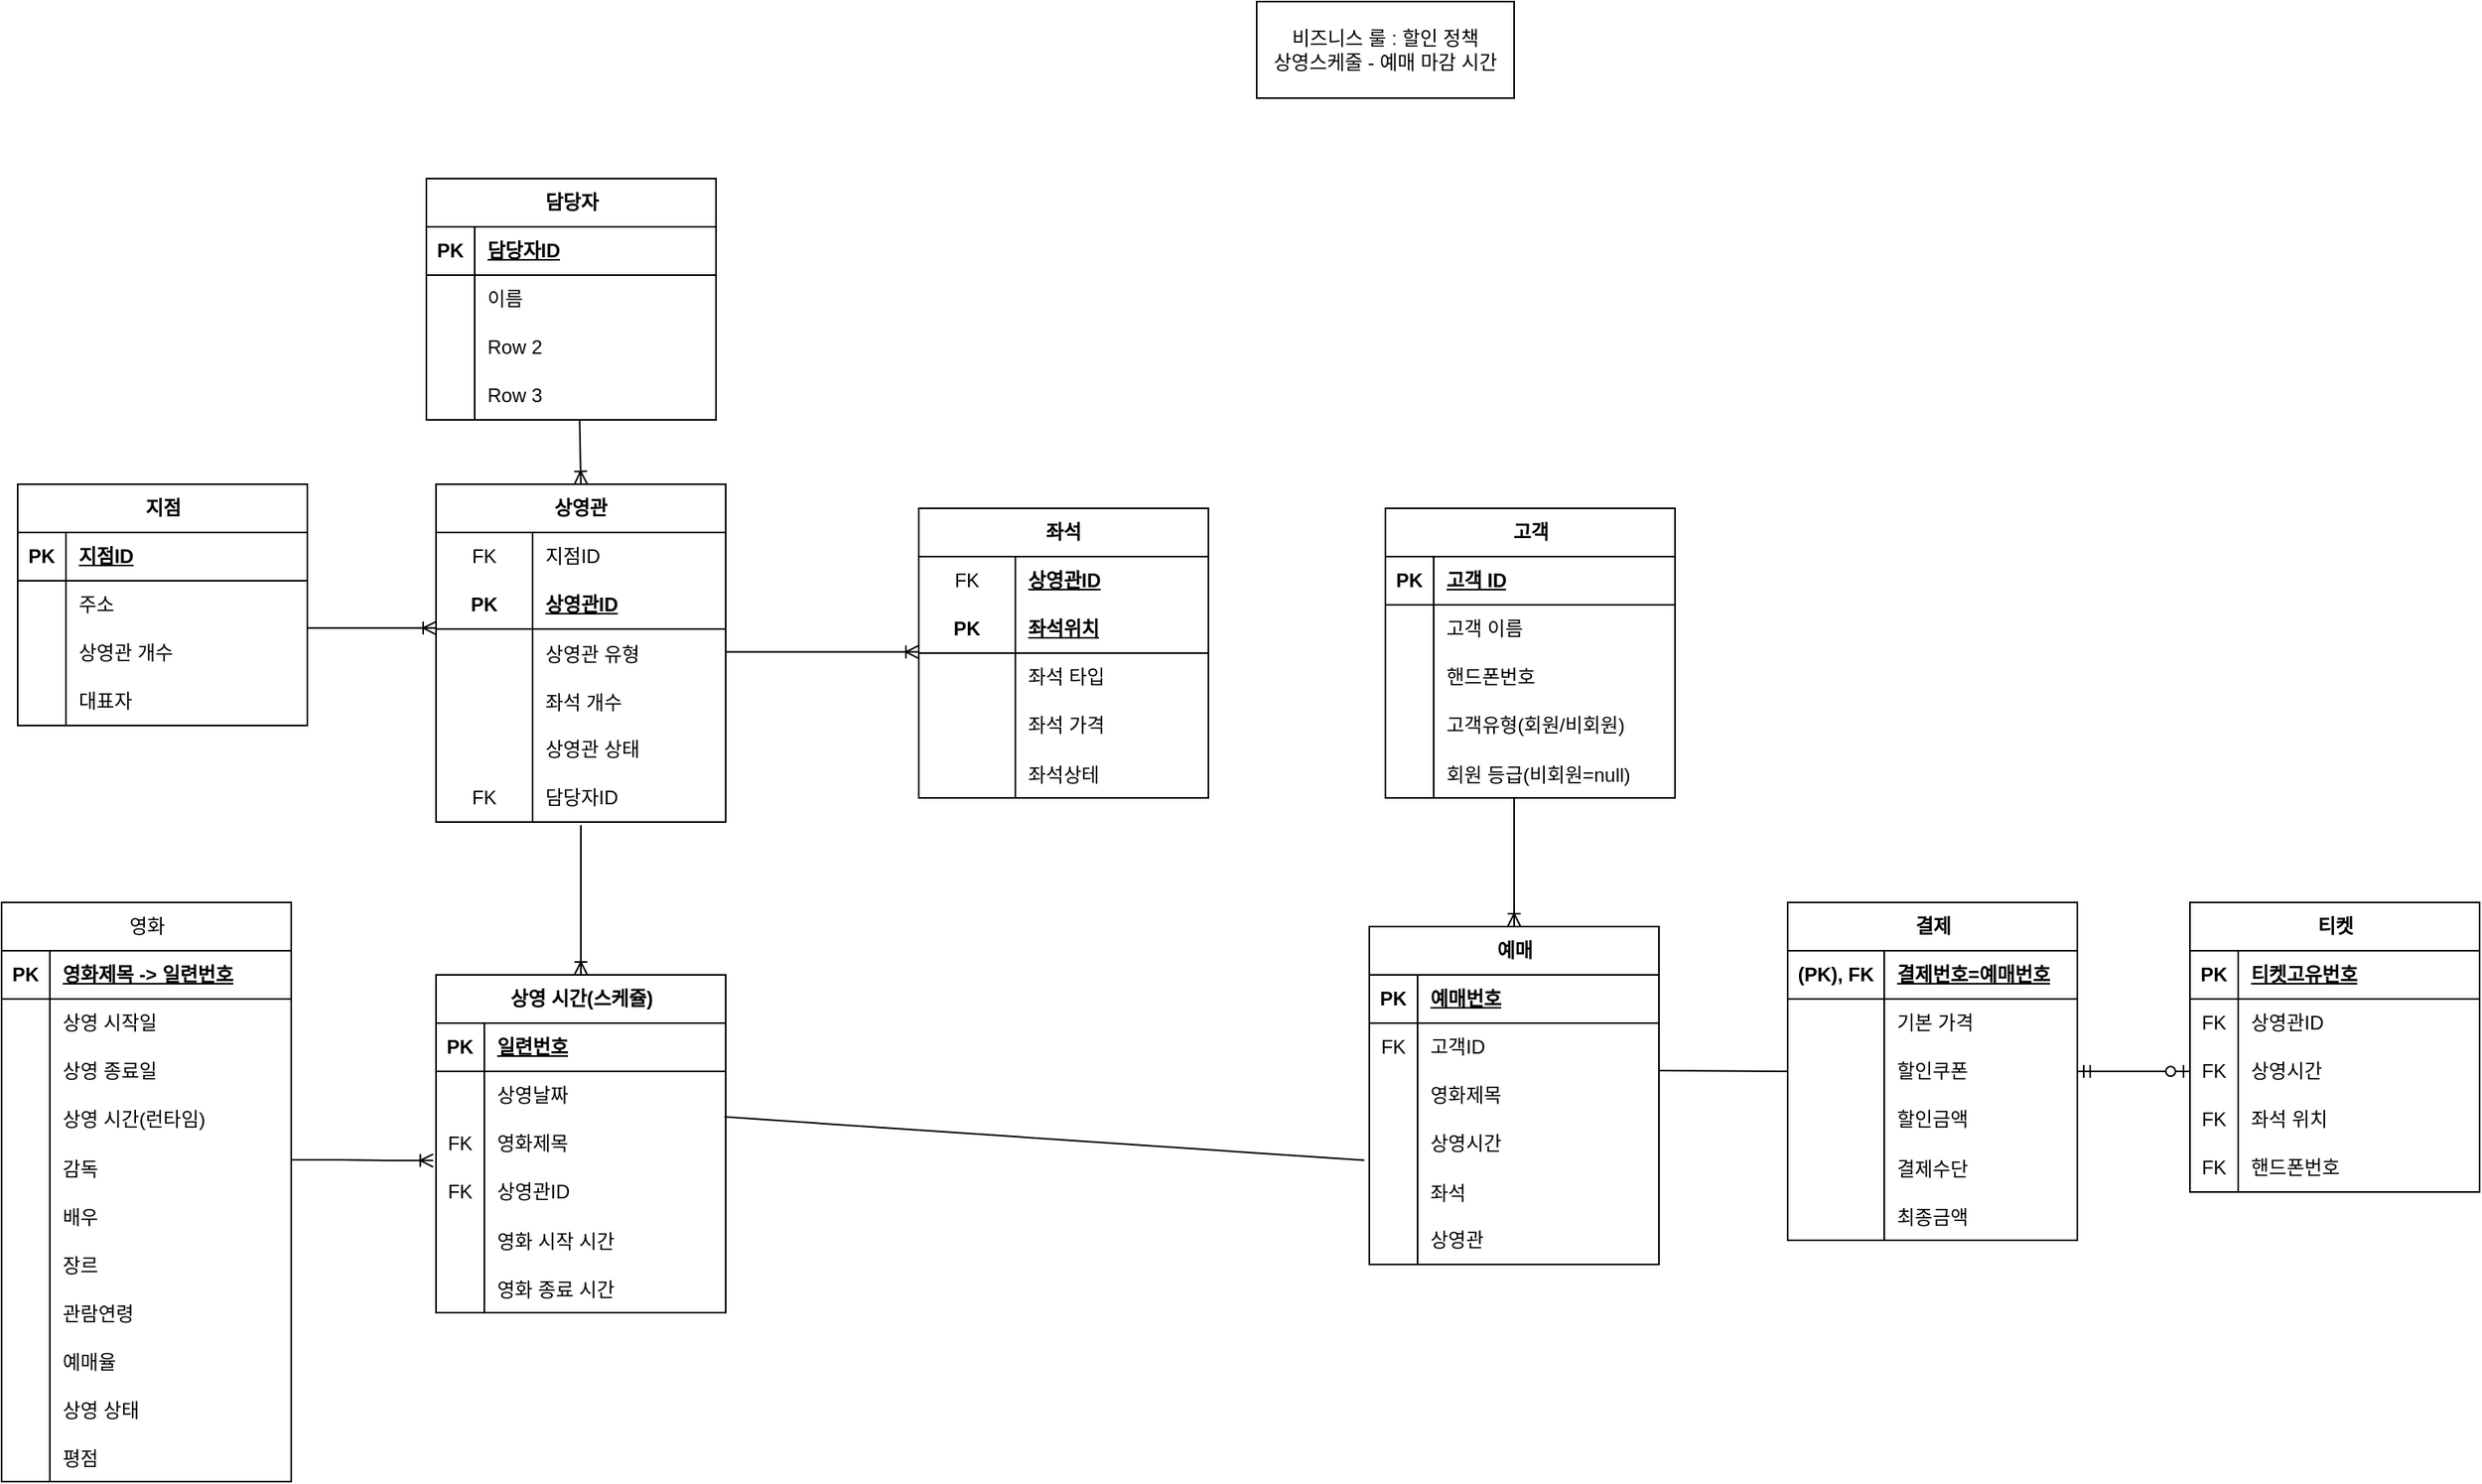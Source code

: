 <mxfile version="24.6.4" type="device">
  <diagram name="페이지-1" id="f576TFpVm04hNet3iwDe">
    <mxGraphModel dx="2927" dy="1130" grid="1" gridSize="10" guides="1" tooltips="1" connect="1" arrows="1" fold="1" page="1" pageScale="1" pageWidth="827" pageHeight="1169" math="0" shadow="0">
      <root>
        <mxCell id="0" />
        <mxCell id="1" parent="0" />
        <mxCell id="UPmTqQPLd_JQH1k5QN7W-1" value="고객" style="shape=table;startSize=30;container=1;collapsible=1;childLayout=tableLayout;fixedRows=1;rowLines=0;fontStyle=1;align=center;resizeLast=1;html=1;" parent="1" vertex="1">
          <mxGeometry x="80" y="355" width="180" height="180" as="geometry" />
        </mxCell>
        <mxCell id="UPmTqQPLd_JQH1k5QN7W-2" value="" style="shape=tableRow;horizontal=0;startSize=0;swimlaneHead=0;swimlaneBody=0;fillColor=none;collapsible=0;dropTarget=0;points=[[0,0.5],[1,0.5]];portConstraint=eastwest;top=0;left=0;right=0;bottom=1;" parent="UPmTqQPLd_JQH1k5QN7W-1" vertex="1">
          <mxGeometry y="30" width="180" height="30" as="geometry" />
        </mxCell>
        <mxCell id="UPmTqQPLd_JQH1k5QN7W-3" value="PK" style="shape=partialRectangle;connectable=0;fillColor=none;top=0;left=0;bottom=0;right=0;fontStyle=1;overflow=hidden;whiteSpace=wrap;html=1;" parent="UPmTqQPLd_JQH1k5QN7W-2" vertex="1">
          <mxGeometry width="30" height="30" as="geometry">
            <mxRectangle width="30" height="30" as="alternateBounds" />
          </mxGeometry>
        </mxCell>
        <mxCell id="UPmTqQPLd_JQH1k5QN7W-4" value="고객 ID" style="shape=partialRectangle;connectable=0;fillColor=none;top=0;left=0;bottom=0;right=0;align=left;spacingLeft=6;fontStyle=5;overflow=hidden;whiteSpace=wrap;html=1;" parent="UPmTqQPLd_JQH1k5QN7W-2" vertex="1">
          <mxGeometry x="30" width="150" height="30" as="geometry">
            <mxRectangle width="150" height="30" as="alternateBounds" />
          </mxGeometry>
        </mxCell>
        <mxCell id="UPmTqQPLd_JQH1k5QN7W-5" value="" style="shape=tableRow;horizontal=0;startSize=0;swimlaneHead=0;swimlaneBody=0;fillColor=none;collapsible=0;dropTarget=0;points=[[0,0.5],[1,0.5]];portConstraint=eastwest;top=0;left=0;right=0;bottom=0;" parent="UPmTqQPLd_JQH1k5QN7W-1" vertex="1">
          <mxGeometry y="60" width="180" height="30" as="geometry" />
        </mxCell>
        <mxCell id="UPmTqQPLd_JQH1k5QN7W-6" value="" style="shape=partialRectangle;connectable=0;fillColor=none;top=0;left=0;bottom=0;right=0;editable=1;overflow=hidden;whiteSpace=wrap;html=1;" parent="UPmTqQPLd_JQH1k5QN7W-5" vertex="1">
          <mxGeometry width="30" height="30" as="geometry">
            <mxRectangle width="30" height="30" as="alternateBounds" />
          </mxGeometry>
        </mxCell>
        <mxCell id="UPmTqQPLd_JQH1k5QN7W-7" value="고객 이름" style="shape=partialRectangle;connectable=0;fillColor=none;top=0;left=0;bottom=0;right=0;align=left;spacingLeft=6;overflow=hidden;whiteSpace=wrap;html=1;" parent="UPmTqQPLd_JQH1k5QN7W-5" vertex="1">
          <mxGeometry x="30" width="150" height="30" as="geometry">
            <mxRectangle width="150" height="30" as="alternateBounds" />
          </mxGeometry>
        </mxCell>
        <mxCell id="UPmTqQPLd_JQH1k5QN7W-8" value="" style="shape=tableRow;horizontal=0;startSize=0;swimlaneHead=0;swimlaneBody=0;fillColor=none;collapsible=0;dropTarget=0;points=[[0,0.5],[1,0.5]];portConstraint=eastwest;top=0;left=0;right=0;bottom=0;" parent="UPmTqQPLd_JQH1k5QN7W-1" vertex="1">
          <mxGeometry y="90" width="180" height="30" as="geometry" />
        </mxCell>
        <mxCell id="UPmTqQPLd_JQH1k5QN7W-9" value="" style="shape=partialRectangle;connectable=0;fillColor=none;top=0;left=0;bottom=0;right=0;editable=1;overflow=hidden;whiteSpace=wrap;html=1;" parent="UPmTqQPLd_JQH1k5QN7W-8" vertex="1">
          <mxGeometry width="30" height="30" as="geometry">
            <mxRectangle width="30" height="30" as="alternateBounds" />
          </mxGeometry>
        </mxCell>
        <mxCell id="UPmTqQPLd_JQH1k5QN7W-10" value="핸드폰번호" style="shape=partialRectangle;connectable=0;fillColor=none;top=0;left=0;bottom=0;right=0;align=left;spacingLeft=6;overflow=hidden;whiteSpace=wrap;html=1;" parent="UPmTqQPLd_JQH1k5QN7W-8" vertex="1">
          <mxGeometry x="30" width="150" height="30" as="geometry">
            <mxRectangle width="150" height="30" as="alternateBounds" />
          </mxGeometry>
        </mxCell>
        <mxCell id="UPmTqQPLd_JQH1k5QN7W-11" value="" style="shape=tableRow;horizontal=0;startSize=0;swimlaneHead=0;swimlaneBody=0;fillColor=none;collapsible=0;dropTarget=0;points=[[0,0.5],[1,0.5]];portConstraint=eastwest;top=0;left=0;right=0;bottom=0;" parent="UPmTqQPLd_JQH1k5QN7W-1" vertex="1">
          <mxGeometry y="120" width="180" height="30" as="geometry" />
        </mxCell>
        <mxCell id="UPmTqQPLd_JQH1k5QN7W-12" value="" style="shape=partialRectangle;connectable=0;fillColor=none;top=0;left=0;bottom=0;right=0;editable=1;overflow=hidden;whiteSpace=wrap;html=1;" parent="UPmTqQPLd_JQH1k5QN7W-11" vertex="1">
          <mxGeometry width="30" height="30" as="geometry">
            <mxRectangle width="30" height="30" as="alternateBounds" />
          </mxGeometry>
        </mxCell>
        <mxCell id="UPmTqQPLd_JQH1k5QN7W-13" value="고객유형(회원/비회원)" style="shape=partialRectangle;connectable=0;fillColor=none;top=0;left=0;bottom=0;right=0;align=left;spacingLeft=6;overflow=hidden;whiteSpace=wrap;html=1;" parent="UPmTqQPLd_JQH1k5QN7W-11" vertex="1">
          <mxGeometry x="30" width="150" height="30" as="geometry">
            <mxRectangle width="150" height="30" as="alternateBounds" />
          </mxGeometry>
        </mxCell>
        <mxCell id="UPmTqQPLd_JQH1k5QN7W-14" value="" style="shape=tableRow;horizontal=0;startSize=0;swimlaneHead=0;swimlaneBody=0;fillColor=none;collapsible=0;dropTarget=0;points=[[0,0.5],[1,0.5]];portConstraint=eastwest;top=0;left=0;right=0;bottom=0;" parent="UPmTqQPLd_JQH1k5QN7W-1" vertex="1">
          <mxGeometry y="150" width="180" height="30" as="geometry" />
        </mxCell>
        <mxCell id="UPmTqQPLd_JQH1k5QN7W-15" value="" style="shape=partialRectangle;connectable=0;fillColor=none;top=0;left=0;bottom=0;right=0;editable=1;overflow=hidden;" parent="UPmTqQPLd_JQH1k5QN7W-14" vertex="1">
          <mxGeometry width="30" height="30" as="geometry">
            <mxRectangle width="30" height="30" as="alternateBounds" />
          </mxGeometry>
        </mxCell>
        <mxCell id="UPmTqQPLd_JQH1k5QN7W-16" value="회원 등급(비회원=null)" style="shape=partialRectangle;connectable=0;fillColor=none;top=0;left=0;bottom=0;right=0;align=left;spacingLeft=6;overflow=hidden;" parent="UPmTqQPLd_JQH1k5QN7W-14" vertex="1">
          <mxGeometry x="30" width="150" height="30" as="geometry">
            <mxRectangle width="150" height="30" as="alternateBounds" />
          </mxGeometry>
        </mxCell>
        <mxCell id="UPmTqQPLd_JQH1k5QN7W-17" value="예매" style="shape=table;startSize=30;container=1;collapsible=1;childLayout=tableLayout;fixedRows=1;rowLines=0;fontStyle=1;align=center;resizeLast=1;html=1;" parent="1" vertex="1">
          <mxGeometry x="70" y="615" width="180" height="210" as="geometry" />
        </mxCell>
        <mxCell id="UPmTqQPLd_JQH1k5QN7W-18" value="" style="shape=tableRow;horizontal=0;startSize=0;swimlaneHead=0;swimlaneBody=0;fillColor=none;collapsible=0;dropTarget=0;points=[[0,0.5],[1,0.5]];portConstraint=eastwest;top=0;left=0;right=0;bottom=1;" parent="UPmTqQPLd_JQH1k5QN7W-17" vertex="1">
          <mxGeometry y="30" width="180" height="30" as="geometry" />
        </mxCell>
        <mxCell id="UPmTqQPLd_JQH1k5QN7W-19" value="PK" style="shape=partialRectangle;connectable=0;fillColor=none;top=0;left=0;bottom=0;right=0;fontStyle=1;overflow=hidden;whiteSpace=wrap;html=1;" parent="UPmTqQPLd_JQH1k5QN7W-18" vertex="1">
          <mxGeometry width="30" height="30" as="geometry">
            <mxRectangle width="30" height="30" as="alternateBounds" />
          </mxGeometry>
        </mxCell>
        <mxCell id="UPmTqQPLd_JQH1k5QN7W-20" value="예매번호" style="shape=partialRectangle;connectable=0;fillColor=none;top=0;left=0;bottom=0;right=0;align=left;spacingLeft=6;fontStyle=5;overflow=hidden;whiteSpace=wrap;html=1;" parent="UPmTqQPLd_JQH1k5QN7W-18" vertex="1">
          <mxGeometry x="30" width="150" height="30" as="geometry">
            <mxRectangle width="150" height="30" as="alternateBounds" />
          </mxGeometry>
        </mxCell>
        <mxCell id="CI4yobb-Znt2gaB5MDXG-8" value="" style="shape=tableRow;horizontal=0;startSize=0;swimlaneHead=0;swimlaneBody=0;fillColor=none;collapsible=0;dropTarget=0;points=[[0,0.5],[1,0.5]];portConstraint=eastwest;top=0;left=0;right=0;bottom=0;" vertex="1" parent="UPmTqQPLd_JQH1k5QN7W-17">
          <mxGeometry y="60" width="180" height="30" as="geometry" />
        </mxCell>
        <mxCell id="CI4yobb-Znt2gaB5MDXG-9" value="FK" style="shape=partialRectangle;connectable=0;fillColor=none;top=0;left=0;bottom=0;right=0;fontStyle=0;overflow=hidden;whiteSpace=wrap;html=1;" vertex="1" parent="CI4yobb-Znt2gaB5MDXG-8">
          <mxGeometry width="30" height="30" as="geometry">
            <mxRectangle width="30" height="30" as="alternateBounds" />
          </mxGeometry>
        </mxCell>
        <mxCell id="CI4yobb-Znt2gaB5MDXG-10" value="고객ID" style="shape=partialRectangle;connectable=0;fillColor=none;top=0;left=0;bottom=0;right=0;align=left;spacingLeft=6;fontStyle=0;overflow=hidden;whiteSpace=wrap;html=1;" vertex="1" parent="CI4yobb-Znt2gaB5MDXG-8">
          <mxGeometry x="30" width="150" height="30" as="geometry">
            <mxRectangle width="150" height="30" as="alternateBounds" />
          </mxGeometry>
        </mxCell>
        <mxCell id="UPmTqQPLd_JQH1k5QN7W-21" value="" style="shape=tableRow;horizontal=0;startSize=0;swimlaneHead=0;swimlaneBody=0;fillColor=none;collapsible=0;dropTarget=0;points=[[0,0.5],[1,0.5]];portConstraint=eastwest;top=0;left=0;right=0;bottom=0;" parent="UPmTqQPLd_JQH1k5QN7W-17" vertex="1">
          <mxGeometry y="90" width="180" height="30" as="geometry" />
        </mxCell>
        <mxCell id="UPmTqQPLd_JQH1k5QN7W-22" value="" style="shape=partialRectangle;connectable=0;fillColor=none;top=0;left=0;bottom=0;right=0;editable=1;overflow=hidden;whiteSpace=wrap;html=1;" parent="UPmTqQPLd_JQH1k5QN7W-21" vertex="1">
          <mxGeometry width="30" height="30" as="geometry">
            <mxRectangle width="30" height="30" as="alternateBounds" />
          </mxGeometry>
        </mxCell>
        <mxCell id="UPmTqQPLd_JQH1k5QN7W-23" value="영화제목" style="shape=partialRectangle;connectable=0;fillColor=none;top=0;left=0;bottom=0;right=0;align=left;spacingLeft=6;overflow=hidden;whiteSpace=wrap;html=1;" parent="UPmTqQPLd_JQH1k5QN7W-21" vertex="1">
          <mxGeometry x="30" width="150" height="30" as="geometry">
            <mxRectangle width="150" height="30" as="alternateBounds" />
          </mxGeometry>
        </mxCell>
        <mxCell id="UPmTqQPLd_JQH1k5QN7W-24" value="" style="shape=tableRow;horizontal=0;startSize=0;swimlaneHead=0;swimlaneBody=0;fillColor=none;collapsible=0;dropTarget=0;points=[[0,0.5],[1,0.5]];portConstraint=eastwest;top=0;left=0;right=0;bottom=0;" parent="UPmTqQPLd_JQH1k5QN7W-17" vertex="1">
          <mxGeometry y="120" width="180" height="30" as="geometry" />
        </mxCell>
        <mxCell id="UPmTqQPLd_JQH1k5QN7W-25" value="" style="shape=partialRectangle;connectable=0;fillColor=none;top=0;left=0;bottom=0;right=0;editable=1;overflow=hidden;whiteSpace=wrap;html=1;" parent="UPmTqQPLd_JQH1k5QN7W-24" vertex="1">
          <mxGeometry width="30" height="30" as="geometry">
            <mxRectangle width="30" height="30" as="alternateBounds" />
          </mxGeometry>
        </mxCell>
        <mxCell id="UPmTqQPLd_JQH1k5QN7W-26" value="상영시간" style="shape=partialRectangle;connectable=0;fillColor=none;top=0;left=0;bottom=0;right=0;align=left;spacingLeft=6;overflow=hidden;whiteSpace=wrap;html=1;" parent="UPmTqQPLd_JQH1k5QN7W-24" vertex="1">
          <mxGeometry x="30" width="150" height="30" as="geometry">
            <mxRectangle width="150" height="30" as="alternateBounds" />
          </mxGeometry>
        </mxCell>
        <mxCell id="UPmTqQPLd_JQH1k5QN7W-27" value="" style="shape=tableRow;horizontal=0;startSize=0;swimlaneHead=0;swimlaneBody=0;fillColor=none;collapsible=0;dropTarget=0;points=[[0,0.5],[1,0.5]];portConstraint=eastwest;top=0;left=0;right=0;bottom=0;" parent="UPmTqQPLd_JQH1k5QN7W-17" vertex="1">
          <mxGeometry y="150" width="180" height="30" as="geometry" />
        </mxCell>
        <mxCell id="UPmTqQPLd_JQH1k5QN7W-28" value="" style="shape=partialRectangle;connectable=0;fillColor=none;top=0;left=0;bottom=0;right=0;editable=1;overflow=hidden;" parent="UPmTqQPLd_JQH1k5QN7W-27" vertex="1">
          <mxGeometry width="30" height="30" as="geometry">
            <mxRectangle width="30" height="30" as="alternateBounds" />
          </mxGeometry>
        </mxCell>
        <mxCell id="UPmTqQPLd_JQH1k5QN7W-29" value="좌석" style="shape=partialRectangle;connectable=0;fillColor=none;top=0;left=0;bottom=0;right=0;align=left;spacingLeft=6;overflow=hidden;" parent="UPmTqQPLd_JQH1k5QN7W-27" vertex="1">
          <mxGeometry x="30" width="150" height="30" as="geometry">
            <mxRectangle width="150" height="30" as="alternateBounds" />
          </mxGeometry>
        </mxCell>
        <mxCell id="UPmTqQPLd_JQH1k5QN7W-30" value="" style="shape=tableRow;horizontal=0;startSize=0;swimlaneHead=0;swimlaneBody=0;fillColor=none;collapsible=0;dropTarget=0;points=[[0,0.5],[1,0.5]];portConstraint=eastwest;top=0;left=0;right=0;bottom=0;" parent="UPmTqQPLd_JQH1k5QN7W-17" vertex="1">
          <mxGeometry y="180" width="180" height="30" as="geometry" />
        </mxCell>
        <mxCell id="UPmTqQPLd_JQH1k5QN7W-31" value="" style="shape=partialRectangle;connectable=0;fillColor=none;top=0;left=0;bottom=0;right=0;editable=1;overflow=hidden;whiteSpace=wrap;html=1;" parent="UPmTqQPLd_JQH1k5QN7W-30" vertex="1">
          <mxGeometry width="30" height="30" as="geometry">
            <mxRectangle width="30" height="30" as="alternateBounds" />
          </mxGeometry>
        </mxCell>
        <mxCell id="UPmTqQPLd_JQH1k5QN7W-32" value="상영관" style="shape=partialRectangle;connectable=0;fillColor=none;top=0;left=0;bottom=0;right=0;align=left;spacingLeft=6;overflow=hidden;whiteSpace=wrap;html=1;" parent="UPmTqQPLd_JQH1k5QN7W-30" vertex="1">
          <mxGeometry x="30" width="150" height="30" as="geometry">
            <mxRectangle width="150" height="30" as="alternateBounds" />
          </mxGeometry>
        </mxCell>
        <mxCell id="UPmTqQPLd_JQH1k5QN7W-33" value="지점" style="shape=table;startSize=30;container=1;collapsible=1;childLayout=tableLayout;fixedRows=1;rowLines=0;fontStyle=1;align=center;resizeLast=1;html=1;" parent="1" vertex="1">
          <mxGeometry x="-770" y="340" width="180" height="150" as="geometry" />
        </mxCell>
        <mxCell id="UPmTqQPLd_JQH1k5QN7W-34" value="" style="shape=tableRow;horizontal=0;startSize=0;swimlaneHead=0;swimlaneBody=0;fillColor=none;collapsible=0;dropTarget=0;points=[[0,0.5],[1,0.5]];portConstraint=eastwest;top=0;left=0;right=0;bottom=1;" parent="UPmTqQPLd_JQH1k5QN7W-33" vertex="1">
          <mxGeometry y="30" width="180" height="30" as="geometry" />
        </mxCell>
        <mxCell id="UPmTqQPLd_JQH1k5QN7W-35" value="PK" style="shape=partialRectangle;connectable=0;fillColor=none;top=0;left=0;bottom=0;right=0;fontStyle=1;overflow=hidden;whiteSpace=wrap;html=1;" parent="UPmTqQPLd_JQH1k5QN7W-34" vertex="1">
          <mxGeometry width="30" height="30" as="geometry">
            <mxRectangle width="30" height="30" as="alternateBounds" />
          </mxGeometry>
        </mxCell>
        <mxCell id="UPmTqQPLd_JQH1k5QN7W-36" value="지점ID" style="shape=partialRectangle;connectable=0;fillColor=none;top=0;left=0;bottom=0;right=0;align=left;spacingLeft=6;fontStyle=5;overflow=hidden;whiteSpace=wrap;html=1;" parent="UPmTqQPLd_JQH1k5QN7W-34" vertex="1">
          <mxGeometry x="30" width="150" height="30" as="geometry">
            <mxRectangle width="150" height="30" as="alternateBounds" />
          </mxGeometry>
        </mxCell>
        <mxCell id="UPmTqQPLd_JQH1k5QN7W-37" value="" style="shape=tableRow;horizontal=0;startSize=0;swimlaneHead=0;swimlaneBody=0;fillColor=none;collapsible=0;dropTarget=0;points=[[0,0.5],[1,0.5]];portConstraint=eastwest;top=0;left=0;right=0;bottom=0;" parent="UPmTqQPLd_JQH1k5QN7W-33" vertex="1">
          <mxGeometry y="60" width="180" height="30" as="geometry" />
        </mxCell>
        <mxCell id="UPmTqQPLd_JQH1k5QN7W-38" value="" style="shape=partialRectangle;connectable=0;fillColor=none;top=0;left=0;bottom=0;right=0;editable=1;overflow=hidden;whiteSpace=wrap;html=1;" parent="UPmTqQPLd_JQH1k5QN7W-37" vertex="1">
          <mxGeometry width="30" height="30" as="geometry">
            <mxRectangle width="30" height="30" as="alternateBounds" />
          </mxGeometry>
        </mxCell>
        <mxCell id="UPmTqQPLd_JQH1k5QN7W-39" value="주소" style="shape=partialRectangle;connectable=0;fillColor=none;top=0;left=0;bottom=0;right=0;align=left;spacingLeft=6;overflow=hidden;whiteSpace=wrap;html=1;" parent="UPmTqQPLd_JQH1k5QN7W-37" vertex="1">
          <mxGeometry x="30" width="150" height="30" as="geometry">
            <mxRectangle width="150" height="30" as="alternateBounds" />
          </mxGeometry>
        </mxCell>
        <mxCell id="UPmTqQPLd_JQH1k5QN7W-40" value="" style="shape=tableRow;horizontal=0;startSize=0;swimlaneHead=0;swimlaneBody=0;fillColor=none;collapsible=0;dropTarget=0;points=[[0,0.5],[1,0.5]];portConstraint=eastwest;top=0;left=0;right=0;bottom=0;" parent="UPmTqQPLd_JQH1k5QN7W-33" vertex="1">
          <mxGeometry y="90" width="180" height="30" as="geometry" />
        </mxCell>
        <mxCell id="UPmTqQPLd_JQH1k5QN7W-41" value="" style="shape=partialRectangle;connectable=0;fillColor=none;top=0;left=0;bottom=0;right=0;editable=1;overflow=hidden;whiteSpace=wrap;html=1;" parent="UPmTqQPLd_JQH1k5QN7W-40" vertex="1">
          <mxGeometry width="30" height="30" as="geometry">
            <mxRectangle width="30" height="30" as="alternateBounds" />
          </mxGeometry>
        </mxCell>
        <mxCell id="UPmTqQPLd_JQH1k5QN7W-42" value="상영관 개수" style="shape=partialRectangle;connectable=0;fillColor=none;top=0;left=0;bottom=0;right=0;align=left;spacingLeft=6;overflow=hidden;whiteSpace=wrap;html=1;" parent="UPmTqQPLd_JQH1k5QN7W-40" vertex="1">
          <mxGeometry x="30" width="150" height="30" as="geometry">
            <mxRectangle width="150" height="30" as="alternateBounds" />
          </mxGeometry>
        </mxCell>
        <mxCell id="UPmTqQPLd_JQH1k5QN7W-43" value="" style="shape=tableRow;horizontal=0;startSize=0;swimlaneHead=0;swimlaneBody=0;fillColor=none;collapsible=0;dropTarget=0;points=[[0,0.5],[1,0.5]];portConstraint=eastwest;top=0;left=0;right=0;bottom=0;" parent="UPmTqQPLd_JQH1k5QN7W-33" vertex="1">
          <mxGeometry y="120" width="180" height="30" as="geometry" />
        </mxCell>
        <mxCell id="UPmTqQPLd_JQH1k5QN7W-44" value="" style="shape=partialRectangle;connectable=0;fillColor=none;top=0;left=0;bottom=0;right=0;editable=1;overflow=hidden;whiteSpace=wrap;html=1;" parent="UPmTqQPLd_JQH1k5QN7W-43" vertex="1">
          <mxGeometry width="30" height="30" as="geometry">
            <mxRectangle width="30" height="30" as="alternateBounds" />
          </mxGeometry>
        </mxCell>
        <mxCell id="UPmTqQPLd_JQH1k5QN7W-45" value="대표자" style="shape=partialRectangle;connectable=0;fillColor=none;top=0;left=0;bottom=0;right=0;align=left;spacingLeft=6;overflow=hidden;whiteSpace=wrap;html=1;" parent="UPmTqQPLd_JQH1k5QN7W-43" vertex="1">
          <mxGeometry x="30" width="150" height="30" as="geometry">
            <mxRectangle width="150" height="30" as="alternateBounds" />
          </mxGeometry>
        </mxCell>
        <mxCell id="UPmTqQPLd_JQH1k5QN7W-46" value="상영관" style="shape=table;startSize=30;container=1;collapsible=1;childLayout=tableLayout;fixedRows=1;rowLines=0;fontStyle=1;align=center;resizeLast=1;html=1;whiteSpace=wrap;" parent="1" vertex="1">
          <mxGeometry x="-510" y="340" width="180" height="210" as="geometry" />
        </mxCell>
        <mxCell id="UPmTqQPLd_JQH1k5QN7W-47" value="" style="shape=tableRow;horizontal=0;startSize=0;swimlaneHead=0;swimlaneBody=0;fillColor=none;collapsible=0;dropTarget=0;points=[[0,0.5],[1,0.5]];portConstraint=eastwest;top=0;left=0;right=0;bottom=0;" parent="UPmTqQPLd_JQH1k5QN7W-46" vertex="1">
          <mxGeometry y="30" width="180" height="30" as="geometry" />
        </mxCell>
        <mxCell id="UPmTqQPLd_JQH1k5QN7W-48" value="FK" style="shape=partialRectangle;connectable=0;fillColor=none;top=0;left=0;bottom=0;right=0;fontStyle=0;overflow=hidden;whiteSpace=wrap;html=1;" parent="UPmTqQPLd_JQH1k5QN7W-47" vertex="1">
          <mxGeometry width="60" height="30" as="geometry">
            <mxRectangle width="60" height="30" as="alternateBounds" />
          </mxGeometry>
        </mxCell>
        <mxCell id="UPmTqQPLd_JQH1k5QN7W-49" value="지점ID" style="shape=partialRectangle;connectable=0;fillColor=none;top=0;left=0;bottom=0;right=0;align=left;spacingLeft=6;fontStyle=0;overflow=hidden;whiteSpace=wrap;html=1;" parent="UPmTqQPLd_JQH1k5QN7W-47" vertex="1">
          <mxGeometry x="60" width="120" height="30" as="geometry">
            <mxRectangle width="120" height="30" as="alternateBounds" />
          </mxGeometry>
        </mxCell>
        <mxCell id="UPmTqQPLd_JQH1k5QN7W-50" value="" style="shape=tableRow;horizontal=0;startSize=0;swimlaneHead=0;swimlaneBody=0;fillColor=none;collapsible=0;dropTarget=0;points=[[0,0.5],[1,0.5]];portConstraint=eastwest;top=0;left=0;right=0;bottom=1;html=1;" parent="UPmTqQPLd_JQH1k5QN7W-46" vertex="1">
          <mxGeometry y="60" width="180" height="30" as="geometry" />
        </mxCell>
        <mxCell id="UPmTqQPLd_JQH1k5QN7W-51" value="PK" style="shape=partialRectangle;connectable=0;fillColor=none;top=0;left=0;bottom=0;right=0;fontStyle=1;overflow=hidden;html=1;whiteSpace=wrap;" parent="UPmTqQPLd_JQH1k5QN7W-50" vertex="1">
          <mxGeometry width="60" height="30" as="geometry">
            <mxRectangle width="60" height="30" as="alternateBounds" />
          </mxGeometry>
        </mxCell>
        <mxCell id="UPmTqQPLd_JQH1k5QN7W-52" value="상영관ID" style="shape=partialRectangle;connectable=0;fillColor=none;top=0;left=0;bottom=0;right=0;align=left;spacingLeft=6;fontStyle=5;overflow=hidden;html=1;whiteSpace=wrap;" parent="UPmTqQPLd_JQH1k5QN7W-50" vertex="1">
          <mxGeometry x="60" width="120" height="30" as="geometry">
            <mxRectangle width="120" height="30" as="alternateBounds" />
          </mxGeometry>
        </mxCell>
        <mxCell id="UPmTqQPLd_JQH1k5QN7W-53" value="" style="shape=tableRow;horizontal=0;startSize=0;swimlaneHead=0;swimlaneBody=0;fillColor=none;collapsible=0;dropTarget=0;points=[[0,0.5],[1,0.5]];portConstraint=eastwest;top=0;left=0;right=0;bottom=0;" parent="UPmTqQPLd_JQH1k5QN7W-46" vertex="1">
          <mxGeometry y="90" width="180" height="30" as="geometry" />
        </mxCell>
        <mxCell id="UPmTqQPLd_JQH1k5QN7W-54" value="" style="shape=partialRectangle;connectable=0;fillColor=none;top=0;left=0;bottom=0;right=0;editable=1;overflow=hidden;" parent="UPmTqQPLd_JQH1k5QN7W-53" vertex="1">
          <mxGeometry width="60" height="30" as="geometry">
            <mxRectangle width="60" height="30" as="alternateBounds" />
          </mxGeometry>
        </mxCell>
        <mxCell id="UPmTqQPLd_JQH1k5QN7W-55" value="상영관 유형" style="shape=partialRectangle;connectable=0;fillColor=none;top=0;left=0;bottom=0;right=0;align=left;spacingLeft=6;overflow=hidden;" parent="UPmTqQPLd_JQH1k5QN7W-53" vertex="1">
          <mxGeometry x="60" width="120" height="30" as="geometry">
            <mxRectangle width="120" height="30" as="alternateBounds" />
          </mxGeometry>
        </mxCell>
        <mxCell id="UPmTqQPLd_JQH1k5QN7W-56" value="" style="shape=tableRow;horizontal=0;startSize=0;swimlaneHead=0;swimlaneBody=0;fillColor=none;collapsible=0;dropTarget=0;points=[[0,0.5],[1,0.5]];portConstraint=eastwest;top=0;left=0;right=0;bottom=0;" parent="UPmTqQPLd_JQH1k5QN7W-46" vertex="1">
          <mxGeometry y="120" width="180" height="30" as="geometry" />
        </mxCell>
        <mxCell id="UPmTqQPLd_JQH1k5QN7W-57" value="" style="shape=partialRectangle;connectable=0;fillColor=none;top=0;left=0;bottom=0;right=0;editable=1;overflow=hidden;" parent="UPmTqQPLd_JQH1k5QN7W-56" vertex="1">
          <mxGeometry width="60" height="30" as="geometry">
            <mxRectangle width="60" height="30" as="alternateBounds" />
          </mxGeometry>
        </mxCell>
        <mxCell id="UPmTqQPLd_JQH1k5QN7W-58" value="좌석 개수" style="shape=partialRectangle;connectable=0;fillColor=none;top=0;left=0;bottom=0;right=0;align=left;spacingLeft=6;overflow=hidden;" parent="UPmTqQPLd_JQH1k5QN7W-56" vertex="1">
          <mxGeometry x="60" width="120" height="30" as="geometry">
            <mxRectangle width="120" height="30" as="alternateBounds" />
          </mxGeometry>
        </mxCell>
        <mxCell id="UPmTqQPLd_JQH1k5QN7W-59" value="" style="shape=tableRow;horizontal=0;startSize=0;swimlaneHead=0;swimlaneBody=0;fillColor=none;collapsible=0;dropTarget=0;points=[[0,0.5],[1,0.5]];portConstraint=eastwest;top=0;left=0;right=0;bottom=0;html=1;" parent="UPmTqQPLd_JQH1k5QN7W-46" vertex="1">
          <mxGeometry y="150" width="180" height="30" as="geometry" />
        </mxCell>
        <mxCell id="UPmTqQPLd_JQH1k5QN7W-60" value="" style="shape=partialRectangle;connectable=0;fillColor=none;top=0;left=0;bottom=0;right=0;editable=1;overflow=hidden;html=1;whiteSpace=wrap;" parent="UPmTqQPLd_JQH1k5QN7W-59" vertex="1">
          <mxGeometry width="60" height="30" as="geometry">
            <mxRectangle width="60" height="30" as="alternateBounds" />
          </mxGeometry>
        </mxCell>
        <mxCell id="UPmTqQPLd_JQH1k5QN7W-61" value="상영관 상태" style="shape=partialRectangle;connectable=0;fillColor=none;top=0;left=0;bottom=0;right=0;align=left;spacingLeft=6;overflow=hidden;html=1;whiteSpace=wrap;" parent="UPmTqQPLd_JQH1k5QN7W-59" vertex="1">
          <mxGeometry x="60" width="120" height="30" as="geometry">
            <mxRectangle width="120" height="30" as="alternateBounds" />
          </mxGeometry>
        </mxCell>
        <mxCell id="UPmTqQPLd_JQH1k5QN7W-62" value="" style="shape=tableRow;horizontal=0;startSize=0;swimlaneHead=0;swimlaneBody=0;fillColor=none;collapsible=0;dropTarget=0;points=[[0,0.5],[1,0.5]];portConstraint=eastwest;top=0;left=0;right=0;bottom=0;html=1;" parent="UPmTqQPLd_JQH1k5QN7W-46" vertex="1">
          <mxGeometry y="180" width="180" height="30" as="geometry" />
        </mxCell>
        <mxCell id="UPmTqQPLd_JQH1k5QN7W-63" value="FK" style="shape=partialRectangle;connectable=0;fillColor=none;top=0;left=0;bottom=0;right=0;editable=1;overflow=hidden;html=1;whiteSpace=wrap;" parent="UPmTqQPLd_JQH1k5QN7W-62" vertex="1">
          <mxGeometry width="60" height="30" as="geometry">
            <mxRectangle width="60" height="30" as="alternateBounds" />
          </mxGeometry>
        </mxCell>
        <mxCell id="UPmTqQPLd_JQH1k5QN7W-64" value="담당자ID" style="shape=partialRectangle;connectable=0;fillColor=none;top=0;left=0;bottom=0;right=0;align=left;spacingLeft=6;overflow=hidden;html=1;whiteSpace=wrap;" parent="UPmTqQPLd_JQH1k5QN7W-62" vertex="1">
          <mxGeometry x="60" width="120" height="30" as="geometry">
            <mxRectangle width="120" height="30" as="alternateBounds" />
          </mxGeometry>
        </mxCell>
        <mxCell id="UPmTqQPLd_JQH1k5QN7W-65" value="" style="edgeStyle=entityRelationEdgeStyle;fontSize=12;html=1;endArrow=ERoneToMany;rounded=0;exitX=1;exitY=0.5;exitDx=0;exitDy=0;entryX=0;entryY=0.5;entryDx=0;entryDy=0;" parent="1" edge="1">
          <mxGeometry width="100" height="100" relative="1" as="geometry">
            <mxPoint x="-590" y="429.41" as="sourcePoint" />
            <mxPoint x="-510" y="429.41" as="targetPoint" />
            <Array as="points">
              <mxPoint x="-560" y="459.41" />
              <mxPoint x="-550" y="469.41" />
            </Array>
          </mxGeometry>
        </mxCell>
        <mxCell id="UPmTqQPLd_JQH1k5QN7W-66" value="좌석" style="shape=table;startSize=30;container=1;collapsible=1;childLayout=tableLayout;fixedRows=1;rowLines=0;fontStyle=1;align=center;resizeLast=1;html=1;whiteSpace=wrap;" parent="1" vertex="1">
          <mxGeometry x="-210" y="355" width="180" height="180" as="geometry" />
        </mxCell>
        <mxCell id="UPmTqQPLd_JQH1k5QN7W-67" value="" style="shape=tableRow;horizontal=0;startSize=0;swimlaneHead=0;swimlaneBody=0;fillColor=none;collapsible=0;dropTarget=0;points=[[0,0.5],[1,0.5]];portConstraint=eastwest;top=0;left=0;right=0;bottom=0;" parent="UPmTqQPLd_JQH1k5QN7W-66" vertex="1">
          <mxGeometry y="30" width="180" height="30" as="geometry" />
        </mxCell>
        <mxCell id="UPmTqQPLd_JQH1k5QN7W-68" value="FK" style="shape=partialRectangle;connectable=0;fillColor=none;top=0;left=0;bottom=0;right=0;fontStyle=0;overflow=hidden;whiteSpace=wrap;html=1;" parent="UPmTqQPLd_JQH1k5QN7W-67" vertex="1">
          <mxGeometry width="60" height="30" as="geometry">
            <mxRectangle width="60" height="30" as="alternateBounds" />
          </mxGeometry>
        </mxCell>
        <mxCell id="UPmTqQPLd_JQH1k5QN7W-69" value="&lt;span style=&quot;font-weight: 700; text-decoration-line: underline;&quot;&gt;상영관ID&lt;/span&gt;" style="shape=partialRectangle;connectable=0;fillColor=none;top=0;left=0;bottom=0;right=0;align=left;spacingLeft=6;fontStyle=0;overflow=hidden;whiteSpace=wrap;html=1;" parent="UPmTqQPLd_JQH1k5QN7W-67" vertex="1">
          <mxGeometry x="60" width="120" height="30" as="geometry">
            <mxRectangle width="120" height="30" as="alternateBounds" />
          </mxGeometry>
        </mxCell>
        <mxCell id="UPmTqQPLd_JQH1k5QN7W-70" value="" style="shape=tableRow;horizontal=0;startSize=0;swimlaneHead=0;swimlaneBody=0;fillColor=none;collapsible=0;dropTarget=0;points=[[0,0.5],[1,0.5]];portConstraint=eastwest;top=0;left=0;right=0;bottom=1;html=1;" parent="UPmTqQPLd_JQH1k5QN7W-66" vertex="1">
          <mxGeometry y="60" width="180" height="30" as="geometry" />
        </mxCell>
        <mxCell id="UPmTqQPLd_JQH1k5QN7W-71" value="PK" style="shape=partialRectangle;connectable=0;fillColor=none;top=0;left=0;bottom=0;right=0;fontStyle=1;overflow=hidden;html=1;whiteSpace=wrap;" parent="UPmTqQPLd_JQH1k5QN7W-70" vertex="1">
          <mxGeometry width="60" height="30" as="geometry">
            <mxRectangle width="60" height="30" as="alternateBounds" />
          </mxGeometry>
        </mxCell>
        <mxCell id="UPmTqQPLd_JQH1k5QN7W-72" value="좌석위치" style="shape=partialRectangle;connectable=0;fillColor=none;top=0;left=0;bottom=0;right=0;align=left;spacingLeft=6;fontStyle=5;overflow=hidden;html=1;whiteSpace=wrap;" parent="UPmTqQPLd_JQH1k5QN7W-70" vertex="1">
          <mxGeometry x="60" width="120" height="30" as="geometry">
            <mxRectangle width="120" height="30" as="alternateBounds" />
          </mxGeometry>
        </mxCell>
        <mxCell id="UPmTqQPLd_JQH1k5QN7W-73" value="" style="shape=tableRow;horizontal=0;startSize=0;swimlaneHead=0;swimlaneBody=0;fillColor=none;collapsible=0;dropTarget=0;points=[[0,0.5],[1,0.5]];portConstraint=eastwest;top=0;left=0;right=0;bottom=0;html=1;" parent="UPmTqQPLd_JQH1k5QN7W-66" vertex="1">
          <mxGeometry y="90" width="180" height="30" as="geometry" />
        </mxCell>
        <mxCell id="UPmTqQPLd_JQH1k5QN7W-74" value="" style="shape=partialRectangle;connectable=0;fillColor=none;top=0;left=0;bottom=0;right=0;editable=1;overflow=hidden;html=1;whiteSpace=wrap;" parent="UPmTqQPLd_JQH1k5QN7W-73" vertex="1">
          <mxGeometry width="60" height="30" as="geometry">
            <mxRectangle width="60" height="30" as="alternateBounds" />
          </mxGeometry>
        </mxCell>
        <mxCell id="UPmTqQPLd_JQH1k5QN7W-75" value="좌석 타입" style="shape=partialRectangle;connectable=0;fillColor=none;top=0;left=0;bottom=0;right=0;align=left;spacingLeft=6;overflow=hidden;html=1;whiteSpace=wrap;" parent="UPmTqQPLd_JQH1k5QN7W-73" vertex="1">
          <mxGeometry x="60" width="120" height="30" as="geometry">
            <mxRectangle width="120" height="30" as="alternateBounds" />
          </mxGeometry>
        </mxCell>
        <mxCell id="UPmTqQPLd_JQH1k5QN7W-76" value="" style="shape=tableRow;horizontal=0;startSize=0;swimlaneHead=0;swimlaneBody=0;fillColor=none;collapsible=0;dropTarget=0;points=[[0,0.5],[1,0.5]];portConstraint=eastwest;top=0;left=0;right=0;bottom=0;html=1;" parent="UPmTqQPLd_JQH1k5QN7W-66" vertex="1">
          <mxGeometry y="120" width="180" height="30" as="geometry" />
        </mxCell>
        <mxCell id="UPmTqQPLd_JQH1k5QN7W-77" value="" style="shape=partialRectangle;connectable=0;fillColor=none;top=0;left=0;bottom=0;right=0;editable=1;overflow=hidden;html=1;whiteSpace=wrap;" parent="UPmTqQPLd_JQH1k5QN7W-76" vertex="1">
          <mxGeometry width="60" height="30" as="geometry">
            <mxRectangle width="60" height="30" as="alternateBounds" />
          </mxGeometry>
        </mxCell>
        <mxCell id="UPmTqQPLd_JQH1k5QN7W-78" value="좌석 가격" style="shape=partialRectangle;connectable=0;fillColor=none;top=0;left=0;bottom=0;right=0;align=left;spacingLeft=6;overflow=hidden;html=1;whiteSpace=wrap;" parent="UPmTqQPLd_JQH1k5QN7W-76" vertex="1">
          <mxGeometry x="60" width="120" height="30" as="geometry">
            <mxRectangle width="120" height="30" as="alternateBounds" />
          </mxGeometry>
        </mxCell>
        <mxCell id="UPmTqQPLd_JQH1k5QN7W-79" value="" style="shape=tableRow;horizontal=0;startSize=0;swimlaneHead=0;swimlaneBody=0;fillColor=none;collapsible=0;dropTarget=0;points=[[0,0.5],[1,0.5]];portConstraint=eastwest;top=0;left=0;right=0;bottom=0;" parent="UPmTqQPLd_JQH1k5QN7W-66" vertex="1">
          <mxGeometry y="150" width="180" height="30" as="geometry" />
        </mxCell>
        <mxCell id="UPmTqQPLd_JQH1k5QN7W-80" value="" style="shape=partialRectangle;connectable=0;fillColor=none;top=0;left=0;bottom=0;right=0;editable=1;overflow=hidden;" parent="UPmTqQPLd_JQH1k5QN7W-79" vertex="1">
          <mxGeometry width="60" height="30" as="geometry">
            <mxRectangle width="60" height="30" as="alternateBounds" />
          </mxGeometry>
        </mxCell>
        <mxCell id="UPmTqQPLd_JQH1k5QN7W-81" value="좌석상테" style="shape=partialRectangle;connectable=0;fillColor=none;top=0;left=0;bottom=0;right=0;align=left;spacingLeft=6;overflow=hidden;" parent="UPmTqQPLd_JQH1k5QN7W-79" vertex="1">
          <mxGeometry x="60" width="120" height="30" as="geometry">
            <mxRectangle width="120" height="30" as="alternateBounds" />
          </mxGeometry>
        </mxCell>
        <mxCell id="UPmTqQPLd_JQH1k5QN7W-82" value="" style="edgeStyle=entityRelationEdgeStyle;fontSize=12;html=1;endArrow=ERoneToMany;rounded=0;exitX=1;exitY=0.5;exitDx=0;exitDy=0;entryX=0;entryY=0.5;entryDx=0;entryDy=0;" parent="1" edge="1">
          <mxGeometry width="100" height="100" relative="1" as="geometry">
            <mxPoint x="-330" y="444.29" as="sourcePoint" />
            <mxPoint x="-210" y="444.29" as="targetPoint" />
          </mxGeometry>
        </mxCell>
        <mxCell id="UPmTqQPLd_JQH1k5QN7W-83" value="티켓" style="shape=table;startSize=30;container=1;collapsible=1;childLayout=tableLayout;fixedRows=1;rowLines=0;fontStyle=1;align=center;resizeLast=1;html=1;" parent="1" vertex="1">
          <mxGeometry x="580" y="600" width="180" height="180" as="geometry" />
        </mxCell>
        <mxCell id="UPmTqQPLd_JQH1k5QN7W-84" value="" style="shape=tableRow;horizontal=0;startSize=0;swimlaneHead=0;swimlaneBody=0;fillColor=none;collapsible=0;dropTarget=0;points=[[0,0.5],[1,0.5]];portConstraint=eastwest;top=0;left=0;right=0;bottom=1;" parent="UPmTqQPLd_JQH1k5QN7W-83" vertex="1">
          <mxGeometry y="30" width="180" height="30" as="geometry" />
        </mxCell>
        <mxCell id="UPmTqQPLd_JQH1k5QN7W-85" value="PK" style="shape=partialRectangle;connectable=0;fillColor=none;top=0;left=0;bottom=0;right=0;fontStyle=1;overflow=hidden;whiteSpace=wrap;html=1;" parent="UPmTqQPLd_JQH1k5QN7W-84" vertex="1">
          <mxGeometry width="30" height="30" as="geometry">
            <mxRectangle width="30" height="30" as="alternateBounds" />
          </mxGeometry>
        </mxCell>
        <mxCell id="UPmTqQPLd_JQH1k5QN7W-86" value="티켓고유번호" style="shape=partialRectangle;connectable=0;fillColor=none;top=0;left=0;bottom=0;right=0;align=left;spacingLeft=6;fontStyle=5;overflow=hidden;whiteSpace=wrap;html=1;" parent="UPmTqQPLd_JQH1k5QN7W-84" vertex="1">
          <mxGeometry x="30" width="150" height="30" as="geometry">
            <mxRectangle width="150" height="30" as="alternateBounds" />
          </mxGeometry>
        </mxCell>
        <mxCell id="UPmTqQPLd_JQH1k5QN7W-87" value="" style="shape=tableRow;horizontal=0;startSize=0;swimlaneHead=0;swimlaneBody=0;fillColor=none;collapsible=0;dropTarget=0;points=[[0,0.5],[1,0.5]];portConstraint=eastwest;top=0;left=0;right=0;bottom=0;" parent="UPmTqQPLd_JQH1k5QN7W-83" vertex="1">
          <mxGeometry y="60" width="180" height="30" as="geometry" />
        </mxCell>
        <mxCell id="UPmTqQPLd_JQH1k5QN7W-88" value="FK" style="shape=partialRectangle;connectable=0;fillColor=none;top=0;left=0;bottom=0;right=0;fontStyle=0;overflow=hidden;whiteSpace=wrap;html=1;" parent="UPmTqQPLd_JQH1k5QN7W-87" vertex="1">
          <mxGeometry width="30" height="30" as="geometry">
            <mxRectangle width="30" height="30" as="alternateBounds" />
          </mxGeometry>
        </mxCell>
        <mxCell id="UPmTqQPLd_JQH1k5QN7W-89" value="상영관ID" style="shape=partialRectangle;connectable=0;fillColor=none;top=0;left=0;bottom=0;right=0;align=left;spacingLeft=6;fontStyle=0;overflow=hidden;whiteSpace=wrap;html=1;" parent="UPmTqQPLd_JQH1k5QN7W-87" vertex="1">
          <mxGeometry x="30" width="150" height="30" as="geometry">
            <mxRectangle width="150" height="30" as="alternateBounds" />
          </mxGeometry>
        </mxCell>
        <mxCell id="UPmTqQPLd_JQH1k5QN7W-90" value="" style="shape=tableRow;horizontal=0;startSize=0;swimlaneHead=0;swimlaneBody=0;fillColor=none;collapsible=0;dropTarget=0;points=[[0,0.5],[1,0.5]];portConstraint=eastwest;top=0;left=0;right=0;bottom=0;" parent="UPmTqQPLd_JQH1k5QN7W-83" vertex="1">
          <mxGeometry y="90" width="180" height="30" as="geometry" />
        </mxCell>
        <mxCell id="UPmTqQPLd_JQH1k5QN7W-91" value="FK" style="shape=partialRectangle;connectable=0;fillColor=none;top=0;left=0;bottom=0;right=0;editable=1;overflow=hidden;whiteSpace=wrap;html=1;" parent="UPmTqQPLd_JQH1k5QN7W-90" vertex="1">
          <mxGeometry width="30" height="30" as="geometry">
            <mxRectangle width="30" height="30" as="alternateBounds" />
          </mxGeometry>
        </mxCell>
        <mxCell id="UPmTqQPLd_JQH1k5QN7W-92" value="상영시간" style="shape=partialRectangle;connectable=0;fillColor=none;top=0;left=0;bottom=0;right=0;align=left;spacingLeft=6;overflow=hidden;whiteSpace=wrap;html=1;" parent="UPmTqQPLd_JQH1k5QN7W-90" vertex="1">
          <mxGeometry x="30" width="150" height="30" as="geometry">
            <mxRectangle width="150" height="30" as="alternateBounds" />
          </mxGeometry>
        </mxCell>
        <mxCell id="UPmTqQPLd_JQH1k5QN7W-96" value="" style="shape=tableRow;horizontal=0;startSize=0;swimlaneHead=0;swimlaneBody=0;fillColor=none;collapsible=0;dropTarget=0;points=[[0,0.5],[1,0.5]];portConstraint=eastwest;top=0;left=0;right=0;bottom=0;" parent="UPmTqQPLd_JQH1k5QN7W-83" vertex="1">
          <mxGeometry y="120" width="180" height="30" as="geometry" />
        </mxCell>
        <mxCell id="UPmTqQPLd_JQH1k5QN7W-97" value="FK" style="shape=partialRectangle;connectable=0;fillColor=none;top=0;left=0;bottom=0;right=0;editable=1;overflow=hidden;whiteSpace=wrap;html=1;" parent="UPmTqQPLd_JQH1k5QN7W-96" vertex="1">
          <mxGeometry width="30" height="30" as="geometry">
            <mxRectangle width="30" height="30" as="alternateBounds" />
          </mxGeometry>
        </mxCell>
        <mxCell id="UPmTqQPLd_JQH1k5QN7W-98" value="좌석 위치" style="shape=partialRectangle;connectable=0;fillColor=none;top=0;left=0;bottom=0;right=0;align=left;spacingLeft=6;overflow=hidden;whiteSpace=wrap;html=1;" parent="UPmTqQPLd_JQH1k5QN7W-96" vertex="1">
          <mxGeometry x="30" width="150" height="30" as="geometry">
            <mxRectangle width="150" height="30" as="alternateBounds" />
          </mxGeometry>
        </mxCell>
        <mxCell id="UPmTqQPLd_JQH1k5QN7W-99" value="" style="shape=tableRow;horizontal=0;startSize=0;swimlaneHead=0;swimlaneBody=0;fillColor=none;collapsible=0;dropTarget=0;points=[[0,0.5],[1,0.5]];portConstraint=eastwest;top=0;left=0;right=0;bottom=0;" parent="UPmTqQPLd_JQH1k5QN7W-83" vertex="1">
          <mxGeometry y="150" width="180" height="30" as="geometry" />
        </mxCell>
        <mxCell id="UPmTqQPLd_JQH1k5QN7W-100" value="FK" style="shape=partialRectangle;connectable=0;fillColor=none;top=0;left=0;bottom=0;right=0;editable=1;overflow=hidden;whiteSpace=wrap;html=1;" parent="UPmTqQPLd_JQH1k5QN7W-99" vertex="1">
          <mxGeometry width="30" height="30" as="geometry">
            <mxRectangle width="30" height="30" as="alternateBounds" />
          </mxGeometry>
        </mxCell>
        <mxCell id="UPmTqQPLd_JQH1k5QN7W-101" value="핸드폰번호" style="shape=partialRectangle;connectable=0;fillColor=none;top=0;left=0;bottom=0;right=0;align=left;spacingLeft=6;overflow=hidden;whiteSpace=wrap;html=1;" parent="UPmTqQPLd_JQH1k5QN7W-99" vertex="1">
          <mxGeometry x="30" width="150" height="30" as="geometry">
            <mxRectangle width="150" height="30" as="alternateBounds" />
          </mxGeometry>
        </mxCell>
        <mxCell id="UPmTqQPLd_JQH1k5QN7W-102" value="상영 시간(스케쥴)" style="shape=table;startSize=30;container=1;collapsible=1;childLayout=tableLayout;fixedRows=1;rowLines=0;fontStyle=1;align=center;resizeLast=1;html=1;" parent="1" vertex="1">
          <mxGeometry x="-510" y="645" width="180" height="210" as="geometry" />
        </mxCell>
        <mxCell id="UPmTqQPLd_JQH1k5QN7W-103" value="" style="shape=tableRow;horizontal=0;startSize=0;swimlaneHead=0;swimlaneBody=0;fillColor=none;collapsible=0;dropTarget=0;points=[[0,0.5],[1,0.5]];portConstraint=eastwest;top=0;left=0;right=0;bottom=1;" parent="UPmTqQPLd_JQH1k5QN7W-102" vertex="1">
          <mxGeometry y="30" width="180" height="30" as="geometry" />
        </mxCell>
        <mxCell id="UPmTqQPLd_JQH1k5QN7W-104" value="PK" style="shape=partialRectangle;connectable=0;fillColor=none;top=0;left=0;bottom=0;right=0;fontStyle=1;overflow=hidden;whiteSpace=wrap;html=1;" parent="UPmTqQPLd_JQH1k5QN7W-103" vertex="1">
          <mxGeometry width="30" height="30" as="geometry">
            <mxRectangle width="30" height="30" as="alternateBounds" />
          </mxGeometry>
        </mxCell>
        <mxCell id="UPmTqQPLd_JQH1k5QN7W-105" value="일련번호" style="shape=partialRectangle;connectable=0;fillColor=none;top=0;left=0;bottom=0;right=0;align=left;spacingLeft=6;fontStyle=5;overflow=hidden;whiteSpace=wrap;html=1;" parent="UPmTqQPLd_JQH1k5QN7W-103" vertex="1">
          <mxGeometry x="30" width="150" height="30" as="geometry">
            <mxRectangle width="150" height="30" as="alternateBounds" />
          </mxGeometry>
        </mxCell>
        <mxCell id="UPmTqQPLd_JQH1k5QN7W-106" value="" style="shape=tableRow;horizontal=0;startSize=0;swimlaneHead=0;swimlaneBody=0;fillColor=none;collapsible=0;dropTarget=0;points=[[0,0.5],[1,0.5]];portConstraint=eastwest;top=0;left=0;right=0;bottom=0;" parent="UPmTqQPLd_JQH1k5QN7W-102" vertex="1">
          <mxGeometry y="60" width="180" height="30" as="geometry" />
        </mxCell>
        <mxCell id="UPmTqQPLd_JQH1k5QN7W-107" value="" style="shape=partialRectangle;connectable=0;fillColor=none;top=0;left=0;bottom=0;right=0;editable=1;overflow=hidden;whiteSpace=wrap;html=1;" parent="UPmTqQPLd_JQH1k5QN7W-106" vertex="1">
          <mxGeometry width="30" height="30" as="geometry">
            <mxRectangle width="30" height="30" as="alternateBounds" />
          </mxGeometry>
        </mxCell>
        <mxCell id="UPmTqQPLd_JQH1k5QN7W-108" value="상영날짜" style="shape=partialRectangle;connectable=0;fillColor=none;top=0;left=0;bottom=0;right=0;align=left;spacingLeft=6;overflow=hidden;whiteSpace=wrap;html=1;" parent="UPmTqQPLd_JQH1k5QN7W-106" vertex="1">
          <mxGeometry x="30" width="150" height="30" as="geometry">
            <mxRectangle width="150" height="30" as="alternateBounds" />
          </mxGeometry>
        </mxCell>
        <mxCell id="UPmTqQPLd_JQH1k5QN7W-109" value="" style="shape=tableRow;horizontal=0;startSize=0;swimlaneHead=0;swimlaneBody=0;fillColor=none;collapsible=0;dropTarget=0;points=[[0,0.5],[1,0.5]];portConstraint=eastwest;top=0;left=0;right=0;bottom=0;" parent="UPmTqQPLd_JQH1k5QN7W-102" vertex="1">
          <mxGeometry y="90" width="180" height="30" as="geometry" />
        </mxCell>
        <mxCell id="UPmTqQPLd_JQH1k5QN7W-110" value="FK" style="shape=partialRectangle;connectable=0;fillColor=none;top=0;left=0;bottom=0;right=0;editable=1;overflow=hidden;whiteSpace=wrap;html=1;" parent="UPmTqQPLd_JQH1k5QN7W-109" vertex="1">
          <mxGeometry width="30" height="30" as="geometry">
            <mxRectangle width="30" height="30" as="alternateBounds" />
          </mxGeometry>
        </mxCell>
        <mxCell id="UPmTqQPLd_JQH1k5QN7W-111" value="영화제목" style="shape=partialRectangle;connectable=0;fillColor=none;top=0;left=0;bottom=0;right=0;align=left;spacingLeft=6;overflow=hidden;whiteSpace=wrap;html=1;" parent="UPmTqQPLd_JQH1k5QN7W-109" vertex="1">
          <mxGeometry x="30" width="150" height="30" as="geometry">
            <mxRectangle width="150" height="30" as="alternateBounds" />
          </mxGeometry>
        </mxCell>
        <mxCell id="UPmTqQPLd_JQH1k5QN7W-112" value="" style="shape=tableRow;horizontal=0;startSize=0;swimlaneHead=0;swimlaneBody=0;fillColor=none;collapsible=0;dropTarget=0;points=[[0,0.5],[1,0.5]];portConstraint=eastwest;top=0;left=0;right=0;bottom=0;" parent="UPmTqQPLd_JQH1k5QN7W-102" vertex="1">
          <mxGeometry y="120" width="180" height="30" as="geometry" />
        </mxCell>
        <mxCell id="UPmTqQPLd_JQH1k5QN7W-113" value="FK" style="shape=partialRectangle;connectable=0;fillColor=none;top=0;left=0;bottom=0;right=0;editable=1;overflow=hidden;whiteSpace=wrap;html=1;" parent="UPmTqQPLd_JQH1k5QN7W-112" vertex="1">
          <mxGeometry width="30" height="30" as="geometry">
            <mxRectangle width="30" height="30" as="alternateBounds" />
          </mxGeometry>
        </mxCell>
        <mxCell id="UPmTqQPLd_JQH1k5QN7W-114" value="상영관ID" style="shape=partialRectangle;connectable=0;fillColor=none;top=0;left=0;bottom=0;right=0;align=left;spacingLeft=6;overflow=hidden;whiteSpace=wrap;html=1;" parent="UPmTqQPLd_JQH1k5QN7W-112" vertex="1">
          <mxGeometry x="30" width="150" height="30" as="geometry">
            <mxRectangle width="150" height="30" as="alternateBounds" />
          </mxGeometry>
        </mxCell>
        <mxCell id="UPmTqQPLd_JQH1k5QN7W-115" value="" style="shape=tableRow;horizontal=0;startSize=0;swimlaneHead=0;swimlaneBody=0;fillColor=none;collapsible=0;dropTarget=0;points=[[0,0.5],[1,0.5]];portConstraint=eastwest;top=0;left=0;right=0;bottom=0;" parent="UPmTqQPLd_JQH1k5QN7W-102" vertex="1">
          <mxGeometry y="150" width="180" height="30" as="geometry" />
        </mxCell>
        <mxCell id="UPmTqQPLd_JQH1k5QN7W-116" value="" style="shape=partialRectangle;connectable=0;fillColor=none;top=0;left=0;bottom=0;right=0;editable=1;overflow=hidden;" parent="UPmTqQPLd_JQH1k5QN7W-115" vertex="1">
          <mxGeometry width="30" height="30" as="geometry">
            <mxRectangle width="30" height="30" as="alternateBounds" />
          </mxGeometry>
        </mxCell>
        <mxCell id="UPmTqQPLd_JQH1k5QN7W-117" value="영화 시작 시간" style="shape=partialRectangle;connectable=0;fillColor=none;top=0;left=0;bottom=0;right=0;align=left;spacingLeft=6;overflow=hidden;" parent="UPmTqQPLd_JQH1k5QN7W-115" vertex="1">
          <mxGeometry x="30" width="150" height="30" as="geometry">
            <mxRectangle width="150" height="30" as="alternateBounds" />
          </mxGeometry>
        </mxCell>
        <mxCell id="UPmTqQPLd_JQH1k5QN7W-118" value="" style="shape=tableRow;horizontal=0;startSize=0;swimlaneHead=0;swimlaneBody=0;fillColor=none;collapsible=0;dropTarget=0;points=[[0,0.5],[1,0.5]];portConstraint=eastwest;top=0;left=0;right=0;bottom=0;" parent="UPmTqQPLd_JQH1k5QN7W-102" vertex="1">
          <mxGeometry y="180" width="180" height="30" as="geometry" />
        </mxCell>
        <mxCell id="UPmTqQPLd_JQH1k5QN7W-119" value="" style="shape=partialRectangle;connectable=0;fillColor=none;top=0;left=0;bottom=0;right=0;editable=1;overflow=hidden;" parent="UPmTqQPLd_JQH1k5QN7W-118" vertex="1">
          <mxGeometry width="30" height="30" as="geometry">
            <mxRectangle width="30" height="30" as="alternateBounds" />
          </mxGeometry>
        </mxCell>
        <mxCell id="UPmTqQPLd_JQH1k5QN7W-120" value="영화 종료 시간" style="shape=partialRectangle;connectable=0;fillColor=none;top=0;left=0;bottom=0;right=0;align=left;spacingLeft=6;overflow=hidden;" parent="UPmTqQPLd_JQH1k5QN7W-118" vertex="1">
          <mxGeometry x="30" width="150" height="30" as="geometry">
            <mxRectangle width="150" height="30" as="alternateBounds" />
          </mxGeometry>
        </mxCell>
        <mxCell id="UPmTqQPLd_JQH1k5QN7W-121" value="결제" style="shape=table;startSize=30;container=1;collapsible=1;childLayout=tableLayout;fixedRows=1;rowLines=0;fontStyle=1;align=center;resizeLast=1;html=1;" parent="1" vertex="1">
          <mxGeometry x="330" y="600" width="180" height="210" as="geometry" />
        </mxCell>
        <mxCell id="UPmTqQPLd_JQH1k5QN7W-122" value="" style="shape=tableRow;horizontal=0;startSize=0;swimlaneHead=0;swimlaneBody=0;fillColor=none;collapsible=0;dropTarget=0;points=[[0,0.5],[1,0.5]];portConstraint=eastwest;top=0;left=0;right=0;bottom=1;" parent="UPmTqQPLd_JQH1k5QN7W-121" vertex="1">
          <mxGeometry y="30" width="180" height="30" as="geometry" />
        </mxCell>
        <mxCell id="UPmTqQPLd_JQH1k5QN7W-123" value="(PK), FK" style="shape=partialRectangle;connectable=0;fillColor=none;top=0;left=0;bottom=0;right=0;fontStyle=1;overflow=hidden;whiteSpace=wrap;html=1;" parent="UPmTqQPLd_JQH1k5QN7W-122" vertex="1">
          <mxGeometry width="60" height="30" as="geometry">
            <mxRectangle width="60" height="30" as="alternateBounds" />
          </mxGeometry>
        </mxCell>
        <mxCell id="UPmTqQPLd_JQH1k5QN7W-124" value="결제번호=예매번호" style="shape=partialRectangle;connectable=0;fillColor=none;top=0;left=0;bottom=0;right=0;align=left;spacingLeft=6;fontStyle=5;overflow=hidden;whiteSpace=wrap;html=1;" parent="UPmTqQPLd_JQH1k5QN7W-122" vertex="1">
          <mxGeometry x="60" width="120" height="30" as="geometry">
            <mxRectangle width="120" height="30" as="alternateBounds" />
          </mxGeometry>
        </mxCell>
        <mxCell id="UPmTqQPLd_JQH1k5QN7W-125" value="" style="shape=tableRow;horizontal=0;startSize=0;swimlaneHead=0;swimlaneBody=0;fillColor=none;collapsible=0;dropTarget=0;points=[[0,0.5],[1,0.5]];portConstraint=eastwest;top=0;left=0;right=0;bottom=0;" parent="UPmTqQPLd_JQH1k5QN7W-121" vertex="1">
          <mxGeometry y="60" width="180" height="30" as="geometry" />
        </mxCell>
        <mxCell id="UPmTqQPLd_JQH1k5QN7W-126" value="" style="shape=partialRectangle;connectable=0;fillColor=none;top=0;left=0;bottom=0;right=0;editable=1;overflow=hidden;whiteSpace=wrap;html=1;" parent="UPmTqQPLd_JQH1k5QN7W-125" vertex="1">
          <mxGeometry width="60" height="30" as="geometry">
            <mxRectangle width="60" height="30" as="alternateBounds" />
          </mxGeometry>
        </mxCell>
        <mxCell id="UPmTqQPLd_JQH1k5QN7W-127" value="기본 가격" style="shape=partialRectangle;connectable=0;fillColor=none;top=0;left=0;bottom=0;right=0;align=left;spacingLeft=6;overflow=hidden;whiteSpace=wrap;html=1;" parent="UPmTqQPLd_JQH1k5QN7W-125" vertex="1">
          <mxGeometry x="60" width="120" height="30" as="geometry">
            <mxRectangle width="120" height="30" as="alternateBounds" />
          </mxGeometry>
        </mxCell>
        <mxCell id="UPmTqQPLd_JQH1k5QN7W-128" value="" style="shape=tableRow;horizontal=0;startSize=0;swimlaneHead=0;swimlaneBody=0;fillColor=none;collapsible=0;dropTarget=0;points=[[0,0.5],[1,0.5]];portConstraint=eastwest;top=0;left=0;right=0;bottom=0;" parent="UPmTqQPLd_JQH1k5QN7W-121" vertex="1">
          <mxGeometry y="90" width="180" height="30" as="geometry" />
        </mxCell>
        <mxCell id="UPmTqQPLd_JQH1k5QN7W-129" value="" style="shape=partialRectangle;connectable=0;fillColor=none;top=0;left=0;bottom=0;right=0;editable=1;overflow=hidden;whiteSpace=wrap;html=1;" parent="UPmTqQPLd_JQH1k5QN7W-128" vertex="1">
          <mxGeometry width="60" height="30" as="geometry">
            <mxRectangle width="60" height="30" as="alternateBounds" />
          </mxGeometry>
        </mxCell>
        <mxCell id="UPmTqQPLd_JQH1k5QN7W-130" value="할인쿠폰" style="shape=partialRectangle;connectable=0;fillColor=none;top=0;left=0;bottom=0;right=0;align=left;spacingLeft=6;overflow=hidden;whiteSpace=wrap;html=1;" parent="UPmTqQPLd_JQH1k5QN7W-128" vertex="1">
          <mxGeometry x="60" width="120" height="30" as="geometry">
            <mxRectangle width="120" height="30" as="alternateBounds" />
          </mxGeometry>
        </mxCell>
        <mxCell id="UPmTqQPLd_JQH1k5QN7W-131" value="" style="shape=tableRow;horizontal=0;startSize=0;swimlaneHead=0;swimlaneBody=0;fillColor=none;collapsible=0;dropTarget=0;points=[[0,0.5],[1,0.5]];portConstraint=eastwest;top=0;left=0;right=0;bottom=0;" parent="UPmTqQPLd_JQH1k5QN7W-121" vertex="1">
          <mxGeometry y="120" width="180" height="30" as="geometry" />
        </mxCell>
        <mxCell id="UPmTqQPLd_JQH1k5QN7W-132" value="" style="shape=partialRectangle;connectable=0;fillColor=none;top=0;left=0;bottom=0;right=0;editable=1;overflow=hidden;whiteSpace=wrap;html=1;" parent="UPmTqQPLd_JQH1k5QN7W-131" vertex="1">
          <mxGeometry width="60" height="30" as="geometry">
            <mxRectangle width="60" height="30" as="alternateBounds" />
          </mxGeometry>
        </mxCell>
        <mxCell id="UPmTqQPLd_JQH1k5QN7W-133" value="할인금액" style="shape=partialRectangle;connectable=0;fillColor=none;top=0;left=0;bottom=0;right=0;align=left;spacingLeft=6;overflow=hidden;whiteSpace=wrap;html=1;" parent="UPmTqQPLd_JQH1k5QN7W-131" vertex="1">
          <mxGeometry x="60" width="120" height="30" as="geometry">
            <mxRectangle width="120" height="30" as="alternateBounds" />
          </mxGeometry>
        </mxCell>
        <mxCell id="UPmTqQPLd_JQH1k5QN7W-134" value="" style="shape=tableRow;horizontal=0;startSize=0;swimlaneHead=0;swimlaneBody=0;fillColor=none;collapsible=0;dropTarget=0;points=[[0,0.5],[1,0.5]];portConstraint=eastwest;top=0;left=0;right=0;bottom=0;" parent="UPmTqQPLd_JQH1k5QN7W-121" vertex="1">
          <mxGeometry y="150" width="180" height="30" as="geometry" />
        </mxCell>
        <mxCell id="UPmTqQPLd_JQH1k5QN7W-135" value="" style="shape=partialRectangle;connectable=0;fillColor=none;top=0;left=0;bottom=0;right=0;editable=1;overflow=hidden;" parent="UPmTqQPLd_JQH1k5QN7W-134" vertex="1">
          <mxGeometry width="60" height="30" as="geometry">
            <mxRectangle width="60" height="30" as="alternateBounds" />
          </mxGeometry>
        </mxCell>
        <mxCell id="UPmTqQPLd_JQH1k5QN7W-136" value="결제수단" style="shape=partialRectangle;connectable=0;fillColor=none;top=0;left=0;bottom=0;right=0;align=left;spacingLeft=6;overflow=hidden;" parent="UPmTqQPLd_JQH1k5QN7W-134" vertex="1">
          <mxGeometry x="60" width="120" height="30" as="geometry">
            <mxRectangle width="120" height="30" as="alternateBounds" />
          </mxGeometry>
        </mxCell>
        <mxCell id="UPmTqQPLd_JQH1k5QN7W-137" value="" style="shape=tableRow;horizontal=0;startSize=0;swimlaneHead=0;swimlaneBody=0;fillColor=none;collapsible=0;dropTarget=0;points=[[0,0.5],[1,0.5]];portConstraint=eastwest;top=0;left=0;right=0;bottom=0;" parent="UPmTqQPLd_JQH1k5QN7W-121" vertex="1">
          <mxGeometry y="180" width="180" height="30" as="geometry" />
        </mxCell>
        <mxCell id="UPmTqQPLd_JQH1k5QN7W-138" value="" style="shape=partialRectangle;connectable=0;fillColor=none;top=0;left=0;bottom=0;right=0;editable=1;overflow=hidden;" parent="UPmTqQPLd_JQH1k5QN7W-137" vertex="1">
          <mxGeometry width="60" height="30" as="geometry">
            <mxRectangle width="60" height="30" as="alternateBounds" />
          </mxGeometry>
        </mxCell>
        <mxCell id="UPmTqQPLd_JQH1k5QN7W-139" value="최종금액" style="shape=partialRectangle;connectable=0;fillColor=none;top=0;left=0;bottom=0;right=0;align=left;spacingLeft=6;overflow=hidden;" parent="UPmTqQPLd_JQH1k5QN7W-137" vertex="1">
          <mxGeometry x="60" width="120" height="30" as="geometry">
            <mxRectangle width="120" height="30" as="alternateBounds" />
          </mxGeometry>
        </mxCell>
        <mxCell id="UPmTqQPLd_JQH1k5QN7W-140" value="&lt;span style=&quot;font-weight: 400;&quot;&gt;영화&lt;/span&gt;" style="shape=table;startSize=30;container=1;collapsible=1;childLayout=tableLayout;fixedRows=1;rowLines=0;fontStyle=1;align=center;resizeLast=1;html=1;" parent="1" vertex="1">
          <mxGeometry x="-780" y="600" width="180" height="360" as="geometry" />
        </mxCell>
        <mxCell id="UPmTqQPLd_JQH1k5QN7W-141" value="" style="shape=tableRow;horizontal=0;startSize=0;swimlaneHead=0;swimlaneBody=0;fillColor=none;collapsible=0;dropTarget=0;points=[[0,0.5],[1,0.5]];portConstraint=eastwest;top=0;left=0;right=0;bottom=1;" parent="UPmTqQPLd_JQH1k5QN7W-140" vertex="1">
          <mxGeometry y="30" width="180" height="30" as="geometry" />
        </mxCell>
        <mxCell id="UPmTqQPLd_JQH1k5QN7W-142" value="PK" style="shape=partialRectangle;connectable=0;fillColor=none;top=0;left=0;bottom=0;right=0;fontStyle=1;overflow=hidden;whiteSpace=wrap;html=1;" parent="UPmTqQPLd_JQH1k5QN7W-141" vertex="1">
          <mxGeometry width="30" height="30" as="geometry">
            <mxRectangle width="30" height="30" as="alternateBounds" />
          </mxGeometry>
        </mxCell>
        <mxCell id="UPmTqQPLd_JQH1k5QN7W-143" value="영화제목 -&amp;gt; 일련번호" style="shape=partialRectangle;connectable=0;fillColor=none;top=0;left=0;bottom=0;right=0;align=left;spacingLeft=6;fontStyle=5;overflow=hidden;whiteSpace=wrap;html=1;" parent="UPmTqQPLd_JQH1k5QN7W-141" vertex="1">
          <mxGeometry x="30" width="150" height="30" as="geometry">
            <mxRectangle width="150" height="30" as="alternateBounds" />
          </mxGeometry>
        </mxCell>
        <mxCell id="UPmTqQPLd_JQH1k5QN7W-144" value="" style="shape=tableRow;horizontal=0;startSize=0;swimlaneHead=0;swimlaneBody=0;fillColor=none;collapsible=0;dropTarget=0;points=[[0,0.5],[1,0.5]];portConstraint=eastwest;top=0;left=0;right=0;bottom=0;" parent="UPmTqQPLd_JQH1k5QN7W-140" vertex="1">
          <mxGeometry y="60" width="180" height="30" as="geometry" />
        </mxCell>
        <mxCell id="UPmTqQPLd_JQH1k5QN7W-145" value="" style="shape=partialRectangle;connectable=0;fillColor=none;top=0;left=0;bottom=0;right=0;editable=1;overflow=hidden;whiteSpace=wrap;html=1;" parent="UPmTqQPLd_JQH1k5QN7W-144" vertex="1">
          <mxGeometry width="30" height="30" as="geometry">
            <mxRectangle width="30" height="30" as="alternateBounds" />
          </mxGeometry>
        </mxCell>
        <mxCell id="UPmTqQPLd_JQH1k5QN7W-146" value="상영 시작일" style="shape=partialRectangle;connectable=0;fillColor=none;top=0;left=0;bottom=0;right=0;align=left;spacingLeft=6;overflow=hidden;whiteSpace=wrap;html=1;" parent="UPmTqQPLd_JQH1k5QN7W-144" vertex="1">
          <mxGeometry x="30" width="150" height="30" as="geometry">
            <mxRectangle width="150" height="30" as="alternateBounds" />
          </mxGeometry>
        </mxCell>
        <mxCell id="UPmTqQPLd_JQH1k5QN7W-147" value="" style="shape=tableRow;horizontal=0;startSize=0;swimlaneHead=0;swimlaneBody=0;fillColor=none;collapsible=0;dropTarget=0;points=[[0,0.5],[1,0.5]];portConstraint=eastwest;top=0;left=0;right=0;bottom=0;" parent="UPmTqQPLd_JQH1k5QN7W-140" vertex="1">
          <mxGeometry y="90" width="180" height="30" as="geometry" />
        </mxCell>
        <mxCell id="UPmTqQPLd_JQH1k5QN7W-148" value="" style="shape=partialRectangle;connectable=0;fillColor=none;top=0;left=0;bottom=0;right=0;editable=1;overflow=hidden;whiteSpace=wrap;html=1;" parent="UPmTqQPLd_JQH1k5QN7W-147" vertex="1">
          <mxGeometry width="30" height="30" as="geometry">
            <mxRectangle width="30" height="30" as="alternateBounds" />
          </mxGeometry>
        </mxCell>
        <mxCell id="UPmTqQPLd_JQH1k5QN7W-149" value="상영 종료일" style="shape=partialRectangle;connectable=0;fillColor=none;top=0;left=0;bottom=0;right=0;align=left;spacingLeft=6;overflow=hidden;whiteSpace=wrap;html=1;" parent="UPmTqQPLd_JQH1k5QN7W-147" vertex="1">
          <mxGeometry x="30" width="150" height="30" as="geometry">
            <mxRectangle width="150" height="30" as="alternateBounds" />
          </mxGeometry>
        </mxCell>
        <mxCell id="UPmTqQPLd_JQH1k5QN7W-150" value="" style="shape=tableRow;horizontal=0;startSize=0;swimlaneHead=0;swimlaneBody=0;fillColor=none;collapsible=0;dropTarget=0;points=[[0,0.5],[1,0.5]];portConstraint=eastwest;top=0;left=0;right=0;bottom=0;" parent="UPmTqQPLd_JQH1k5QN7W-140" vertex="1">
          <mxGeometry y="120" width="180" height="30" as="geometry" />
        </mxCell>
        <mxCell id="UPmTqQPLd_JQH1k5QN7W-151" value="" style="shape=partialRectangle;connectable=0;fillColor=none;top=0;left=0;bottom=0;right=0;editable=1;overflow=hidden;whiteSpace=wrap;html=1;" parent="UPmTqQPLd_JQH1k5QN7W-150" vertex="1">
          <mxGeometry width="30" height="30" as="geometry">
            <mxRectangle width="30" height="30" as="alternateBounds" />
          </mxGeometry>
        </mxCell>
        <mxCell id="UPmTqQPLd_JQH1k5QN7W-152" value="상영 시간(런타임)" style="shape=partialRectangle;connectable=0;fillColor=none;top=0;left=0;bottom=0;right=0;align=left;spacingLeft=6;overflow=hidden;whiteSpace=wrap;html=1;" parent="UPmTqQPLd_JQH1k5QN7W-150" vertex="1">
          <mxGeometry x="30" width="150" height="30" as="geometry">
            <mxRectangle width="150" height="30" as="alternateBounds" />
          </mxGeometry>
        </mxCell>
        <mxCell id="UPmTqQPLd_JQH1k5QN7W-153" value="" style="shape=tableRow;horizontal=0;startSize=0;swimlaneHead=0;swimlaneBody=0;fillColor=none;collapsible=0;dropTarget=0;points=[[0,0.5],[1,0.5]];portConstraint=eastwest;top=0;left=0;right=0;bottom=0;" parent="UPmTqQPLd_JQH1k5QN7W-140" vertex="1">
          <mxGeometry y="150" width="180" height="30" as="geometry" />
        </mxCell>
        <mxCell id="UPmTqQPLd_JQH1k5QN7W-154" value="" style="shape=partialRectangle;connectable=0;fillColor=none;top=0;left=0;bottom=0;right=0;editable=1;overflow=hidden;" parent="UPmTqQPLd_JQH1k5QN7W-153" vertex="1">
          <mxGeometry width="30" height="30" as="geometry">
            <mxRectangle width="30" height="30" as="alternateBounds" />
          </mxGeometry>
        </mxCell>
        <mxCell id="UPmTqQPLd_JQH1k5QN7W-155" value="감독" style="shape=partialRectangle;connectable=0;fillColor=none;top=0;left=0;bottom=0;right=0;align=left;spacingLeft=6;overflow=hidden;" parent="UPmTqQPLd_JQH1k5QN7W-153" vertex="1">
          <mxGeometry x="30" width="150" height="30" as="geometry">
            <mxRectangle width="150" height="30" as="alternateBounds" />
          </mxGeometry>
        </mxCell>
        <mxCell id="UPmTqQPLd_JQH1k5QN7W-156" value="" style="shape=tableRow;horizontal=0;startSize=0;swimlaneHead=0;swimlaneBody=0;fillColor=none;collapsible=0;dropTarget=0;points=[[0,0.5],[1,0.5]];portConstraint=eastwest;top=0;left=0;right=0;bottom=0;" parent="UPmTqQPLd_JQH1k5QN7W-140" vertex="1">
          <mxGeometry y="180" width="180" height="30" as="geometry" />
        </mxCell>
        <mxCell id="UPmTqQPLd_JQH1k5QN7W-157" value="" style="shape=partialRectangle;connectable=0;fillColor=none;top=0;left=0;bottom=0;right=0;editable=1;overflow=hidden;" parent="UPmTqQPLd_JQH1k5QN7W-156" vertex="1">
          <mxGeometry width="30" height="30" as="geometry">
            <mxRectangle width="30" height="30" as="alternateBounds" />
          </mxGeometry>
        </mxCell>
        <mxCell id="UPmTqQPLd_JQH1k5QN7W-158" value="배우" style="shape=partialRectangle;connectable=0;fillColor=none;top=0;left=0;bottom=0;right=0;align=left;spacingLeft=6;overflow=hidden;" parent="UPmTqQPLd_JQH1k5QN7W-156" vertex="1">
          <mxGeometry x="30" width="150" height="30" as="geometry">
            <mxRectangle width="150" height="30" as="alternateBounds" />
          </mxGeometry>
        </mxCell>
        <mxCell id="UPmTqQPLd_JQH1k5QN7W-159" value="" style="shape=tableRow;horizontal=0;startSize=0;swimlaneHead=0;swimlaneBody=0;fillColor=none;collapsible=0;dropTarget=0;points=[[0,0.5],[1,0.5]];portConstraint=eastwest;top=0;left=0;right=0;bottom=0;" parent="UPmTqQPLd_JQH1k5QN7W-140" vertex="1">
          <mxGeometry y="210" width="180" height="30" as="geometry" />
        </mxCell>
        <mxCell id="UPmTqQPLd_JQH1k5QN7W-160" value="" style="shape=partialRectangle;connectable=0;fillColor=none;top=0;left=0;bottom=0;right=0;editable=1;overflow=hidden;" parent="UPmTqQPLd_JQH1k5QN7W-159" vertex="1">
          <mxGeometry width="30" height="30" as="geometry">
            <mxRectangle width="30" height="30" as="alternateBounds" />
          </mxGeometry>
        </mxCell>
        <mxCell id="UPmTqQPLd_JQH1k5QN7W-161" value="장르" style="shape=partialRectangle;connectable=0;fillColor=none;top=0;left=0;bottom=0;right=0;align=left;spacingLeft=6;overflow=hidden;" parent="UPmTqQPLd_JQH1k5QN7W-159" vertex="1">
          <mxGeometry x="30" width="150" height="30" as="geometry">
            <mxRectangle width="150" height="30" as="alternateBounds" />
          </mxGeometry>
        </mxCell>
        <mxCell id="UPmTqQPLd_JQH1k5QN7W-162" value="" style="shape=tableRow;horizontal=0;startSize=0;swimlaneHead=0;swimlaneBody=0;fillColor=none;collapsible=0;dropTarget=0;points=[[0,0.5],[1,0.5]];portConstraint=eastwest;top=0;left=0;right=0;bottom=0;" parent="UPmTqQPLd_JQH1k5QN7W-140" vertex="1">
          <mxGeometry y="240" width="180" height="30" as="geometry" />
        </mxCell>
        <mxCell id="UPmTqQPLd_JQH1k5QN7W-163" value="" style="shape=partialRectangle;connectable=0;fillColor=none;top=0;left=0;bottom=0;right=0;editable=1;overflow=hidden;" parent="UPmTqQPLd_JQH1k5QN7W-162" vertex="1">
          <mxGeometry width="30" height="30" as="geometry">
            <mxRectangle width="30" height="30" as="alternateBounds" />
          </mxGeometry>
        </mxCell>
        <mxCell id="UPmTqQPLd_JQH1k5QN7W-164" value="관람연령" style="shape=partialRectangle;connectable=0;fillColor=none;top=0;left=0;bottom=0;right=0;align=left;spacingLeft=6;overflow=hidden;" parent="UPmTqQPLd_JQH1k5QN7W-162" vertex="1">
          <mxGeometry x="30" width="150" height="30" as="geometry">
            <mxRectangle width="150" height="30" as="alternateBounds" />
          </mxGeometry>
        </mxCell>
        <mxCell id="UPmTqQPLd_JQH1k5QN7W-165" value="" style="shape=tableRow;horizontal=0;startSize=0;swimlaneHead=0;swimlaneBody=0;fillColor=none;collapsible=0;dropTarget=0;points=[[0,0.5],[1,0.5]];portConstraint=eastwest;top=0;left=0;right=0;bottom=0;" parent="UPmTqQPLd_JQH1k5QN7W-140" vertex="1">
          <mxGeometry y="270" width="180" height="30" as="geometry" />
        </mxCell>
        <mxCell id="UPmTqQPLd_JQH1k5QN7W-166" value="" style="shape=partialRectangle;connectable=0;fillColor=none;top=0;left=0;bottom=0;right=0;editable=1;overflow=hidden;" parent="UPmTqQPLd_JQH1k5QN7W-165" vertex="1">
          <mxGeometry width="30" height="30" as="geometry">
            <mxRectangle width="30" height="30" as="alternateBounds" />
          </mxGeometry>
        </mxCell>
        <mxCell id="UPmTqQPLd_JQH1k5QN7W-167" value="예매율" style="shape=partialRectangle;connectable=0;fillColor=none;top=0;left=0;bottom=0;right=0;align=left;spacingLeft=6;overflow=hidden;" parent="UPmTqQPLd_JQH1k5QN7W-165" vertex="1">
          <mxGeometry x="30" width="150" height="30" as="geometry">
            <mxRectangle width="150" height="30" as="alternateBounds" />
          </mxGeometry>
        </mxCell>
        <mxCell id="UPmTqQPLd_JQH1k5QN7W-168" value="" style="shape=tableRow;horizontal=0;startSize=0;swimlaneHead=0;swimlaneBody=0;fillColor=none;collapsible=0;dropTarget=0;points=[[0,0.5],[1,0.5]];portConstraint=eastwest;top=0;left=0;right=0;bottom=0;" parent="UPmTqQPLd_JQH1k5QN7W-140" vertex="1">
          <mxGeometry y="300" width="180" height="30" as="geometry" />
        </mxCell>
        <mxCell id="UPmTqQPLd_JQH1k5QN7W-169" value="" style="shape=partialRectangle;connectable=0;fillColor=none;top=0;left=0;bottom=0;right=0;editable=1;overflow=hidden;" parent="UPmTqQPLd_JQH1k5QN7W-168" vertex="1">
          <mxGeometry width="30" height="30" as="geometry">
            <mxRectangle width="30" height="30" as="alternateBounds" />
          </mxGeometry>
        </mxCell>
        <mxCell id="UPmTqQPLd_JQH1k5QN7W-170" value="상영 상태" style="shape=partialRectangle;connectable=0;fillColor=none;top=0;left=0;bottom=0;right=0;align=left;spacingLeft=6;overflow=hidden;" parent="UPmTqQPLd_JQH1k5QN7W-168" vertex="1">
          <mxGeometry x="30" width="150" height="30" as="geometry">
            <mxRectangle width="150" height="30" as="alternateBounds" />
          </mxGeometry>
        </mxCell>
        <mxCell id="UPmTqQPLd_JQH1k5QN7W-171" value="" style="shape=tableRow;horizontal=0;startSize=0;swimlaneHead=0;swimlaneBody=0;fillColor=none;collapsible=0;dropTarget=0;points=[[0,0.5],[1,0.5]];portConstraint=eastwest;top=0;left=0;right=0;bottom=0;" parent="UPmTqQPLd_JQH1k5QN7W-140" vertex="1">
          <mxGeometry y="330" width="180" height="30" as="geometry" />
        </mxCell>
        <mxCell id="UPmTqQPLd_JQH1k5QN7W-172" value="" style="shape=partialRectangle;connectable=0;fillColor=none;top=0;left=0;bottom=0;right=0;editable=1;overflow=hidden;" parent="UPmTqQPLd_JQH1k5QN7W-171" vertex="1">
          <mxGeometry width="30" height="30" as="geometry">
            <mxRectangle width="30" height="30" as="alternateBounds" />
          </mxGeometry>
        </mxCell>
        <mxCell id="UPmTqQPLd_JQH1k5QN7W-173" value="평점" style="shape=partialRectangle;connectable=0;fillColor=none;top=0;left=0;bottom=0;right=0;align=left;spacingLeft=6;overflow=hidden;" parent="UPmTqQPLd_JQH1k5QN7W-171" vertex="1">
          <mxGeometry x="30" width="150" height="30" as="geometry">
            <mxRectangle width="150" height="30" as="alternateBounds" />
          </mxGeometry>
        </mxCell>
        <mxCell id="UPmTqQPLd_JQH1k5QN7W-174" value="" style="fontSize=12;html=1;endArrow=ERoneToMany;rounded=0;entryX=0.5;entryY=0;entryDx=0;entryDy=0;" parent="1" target="UPmTqQPLd_JQH1k5QN7W-102" edge="1">
          <mxGeometry width="100" height="100" relative="1" as="geometry">
            <mxPoint x="-420" y="552" as="sourcePoint" />
            <mxPoint x="-500" y="395" as="targetPoint" />
          </mxGeometry>
        </mxCell>
        <mxCell id="UPmTqQPLd_JQH1k5QN7W-175" value="" style="endArrow=none;html=1;rounded=0;exitX=0.996;exitY=-0.057;exitDx=0;exitDy=0;exitPerimeter=0;entryX=-0.017;entryY=0.843;entryDx=0;entryDy=0;entryPerimeter=0;" parent="1" source="UPmTqQPLd_JQH1k5QN7W-109" edge="1" target="UPmTqQPLd_JQH1k5QN7W-24">
          <mxGeometry relative="1" as="geometry">
            <mxPoint x="-290" y="695" as="sourcePoint" />
            <mxPoint x="-212" y="735" as="targetPoint" />
          </mxGeometry>
        </mxCell>
        <mxCell id="UPmTqQPLd_JQH1k5QN7W-176" value="담당자" style="shape=table;startSize=30;container=1;collapsible=1;childLayout=tableLayout;fixedRows=1;rowLines=0;fontStyle=1;align=center;resizeLast=1;html=1;" parent="1" vertex="1">
          <mxGeometry x="-516" y="150" width="180" height="150" as="geometry" />
        </mxCell>
        <mxCell id="UPmTqQPLd_JQH1k5QN7W-177" value="" style="shape=tableRow;horizontal=0;startSize=0;swimlaneHead=0;swimlaneBody=0;fillColor=none;collapsible=0;dropTarget=0;points=[[0,0.5],[1,0.5]];portConstraint=eastwest;top=0;left=0;right=0;bottom=1;" parent="UPmTqQPLd_JQH1k5QN7W-176" vertex="1">
          <mxGeometry y="30" width="180" height="30" as="geometry" />
        </mxCell>
        <mxCell id="UPmTqQPLd_JQH1k5QN7W-178" value="PK" style="shape=partialRectangle;connectable=0;fillColor=none;top=0;left=0;bottom=0;right=0;fontStyle=1;overflow=hidden;whiteSpace=wrap;html=1;" parent="UPmTqQPLd_JQH1k5QN7W-177" vertex="1">
          <mxGeometry width="30" height="30" as="geometry">
            <mxRectangle width="30" height="30" as="alternateBounds" />
          </mxGeometry>
        </mxCell>
        <mxCell id="UPmTqQPLd_JQH1k5QN7W-179" value="담당자ID" style="shape=partialRectangle;connectable=0;fillColor=none;top=0;left=0;bottom=0;right=0;align=left;spacingLeft=6;fontStyle=5;overflow=hidden;whiteSpace=wrap;html=1;" parent="UPmTqQPLd_JQH1k5QN7W-177" vertex="1">
          <mxGeometry x="30" width="150" height="30" as="geometry">
            <mxRectangle width="150" height="30" as="alternateBounds" />
          </mxGeometry>
        </mxCell>
        <mxCell id="UPmTqQPLd_JQH1k5QN7W-180" value="" style="shape=tableRow;horizontal=0;startSize=0;swimlaneHead=0;swimlaneBody=0;fillColor=none;collapsible=0;dropTarget=0;points=[[0,0.5],[1,0.5]];portConstraint=eastwest;top=0;left=0;right=0;bottom=0;" parent="UPmTqQPLd_JQH1k5QN7W-176" vertex="1">
          <mxGeometry y="60" width="180" height="30" as="geometry" />
        </mxCell>
        <mxCell id="UPmTqQPLd_JQH1k5QN7W-181" value="" style="shape=partialRectangle;connectable=0;fillColor=none;top=0;left=0;bottom=0;right=0;editable=1;overflow=hidden;whiteSpace=wrap;html=1;" parent="UPmTqQPLd_JQH1k5QN7W-180" vertex="1">
          <mxGeometry width="30" height="30" as="geometry">
            <mxRectangle width="30" height="30" as="alternateBounds" />
          </mxGeometry>
        </mxCell>
        <mxCell id="UPmTqQPLd_JQH1k5QN7W-182" value="이름" style="shape=partialRectangle;connectable=0;fillColor=none;top=0;left=0;bottom=0;right=0;align=left;spacingLeft=6;overflow=hidden;whiteSpace=wrap;html=1;" parent="UPmTqQPLd_JQH1k5QN7W-180" vertex="1">
          <mxGeometry x="30" width="150" height="30" as="geometry">
            <mxRectangle width="150" height="30" as="alternateBounds" />
          </mxGeometry>
        </mxCell>
        <mxCell id="UPmTqQPLd_JQH1k5QN7W-183" value="" style="shape=tableRow;horizontal=0;startSize=0;swimlaneHead=0;swimlaneBody=0;fillColor=none;collapsible=0;dropTarget=0;points=[[0,0.5],[1,0.5]];portConstraint=eastwest;top=0;left=0;right=0;bottom=0;" parent="UPmTqQPLd_JQH1k5QN7W-176" vertex="1">
          <mxGeometry y="90" width="180" height="30" as="geometry" />
        </mxCell>
        <mxCell id="UPmTqQPLd_JQH1k5QN7W-184" value="" style="shape=partialRectangle;connectable=0;fillColor=none;top=0;left=0;bottom=0;right=0;editable=1;overflow=hidden;whiteSpace=wrap;html=1;" parent="UPmTqQPLd_JQH1k5QN7W-183" vertex="1">
          <mxGeometry width="30" height="30" as="geometry">
            <mxRectangle width="30" height="30" as="alternateBounds" />
          </mxGeometry>
        </mxCell>
        <mxCell id="UPmTqQPLd_JQH1k5QN7W-185" value="Row 2" style="shape=partialRectangle;connectable=0;fillColor=none;top=0;left=0;bottom=0;right=0;align=left;spacingLeft=6;overflow=hidden;whiteSpace=wrap;html=1;" parent="UPmTqQPLd_JQH1k5QN7W-183" vertex="1">
          <mxGeometry x="30" width="150" height="30" as="geometry">
            <mxRectangle width="150" height="30" as="alternateBounds" />
          </mxGeometry>
        </mxCell>
        <mxCell id="UPmTqQPLd_JQH1k5QN7W-186" value="" style="shape=tableRow;horizontal=0;startSize=0;swimlaneHead=0;swimlaneBody=0;fillColor=none;collapsible=0;dropTarget=0;points=[[0,0.5],[1,0.5]];portConstraint=eastwest;top=0;left=0;right=0;bottom=0;" parent="UPmTqQPLd_JQH1k5QN7W-176" vertex="1">
          <mxGeometry y="120" width="180" height="30" as="geometry" />
        </mxCell>
        <mxCell id="UPmTqQPLd_JQH1k5QN7W-187" value="" style="shape=partialRectangle;connectable=0;fillColor=none;top=0;left=0;bottom=0;right=0;editable=1;overflow=hidden;whiteSpace=wrap;html=1;" parent="UPmTqQPLd_JQH1k5QN7W-186" vertex="1">
          <mxGeometry width="30" height="30" as="geometry">
            <mxRectangle width="30" height="30" as="alternateBounds" />
          </mxGeometry>
        </mxCell>
        <mxCell id="UPmTqQPLd_JQH1k5QN7W-188" value="Row 3" style="shape=partialRectangle;connectable=0;fillColor=none;top=0;left=0;bottom=0;right=0;align=left;spacingLeft=6;overflow=hidden;whiteSpace=wrap;html=1;" parent="UPmTqQPLd_JQH1k5QN7W-186" vertex="1">
          <mxGeometry x="30" width="150" height="30" as="geometry">
            <mxRectangle width="150" height="30" as="alternateBounds" />
          </mxGeometry>
        </mxCell>
        <mxCell id="UPmTqQPLd_JQH1k5QN7W-189" value="" style="endArrow=none;html=1;rounded=0;entryX=0;entryY=0.5;entryDx=0;entryDy=0;" parent="1" target="UPmTqQPLd_JQH1k5QN7W-128" edge="1">
          <mxGeometry relative="1" as="geometry">
            <mxPoint x="250" y="704.52" as="sourcePoint" />
            <mxPoint x="320" y="704.52" as="targetPoint" />
          </mxGeometry>
        </mxCell>
        <mxCell id="UPmTqQPLd_JQH1k5QN7W-191" value="" style="fontSize=12;html=1;endArrow=ERzeroToOne;startArrow=ERmandOne;rounded=0;exitX=1;exitY=0.5;exitDx=0;exitDy=0;entryX=0;entryY=0.5;entryDx=0;entryDy=0;" parent="1" source="UPmTqQPLd_JQH1k5QN7W-128" target="UPmTqQPLd_JQH1k5QN7W-90" edge="1">
          <mxGeometry width="100" height="100" relative="1" as="geometry">
            <mxPoint x="350" y="690" as="sourcePoint" />
            <mxPoint x="630" y="705" as="targetPoint" />
          </mxGeometry>
        </mxCell>
        <mxCell id="UPmTqQPLd_JQH1k5QN7W-192" value="" style="fontSize=12;html=1;endArrow=ERoneToMany;rounded=0;entryX=0.5;entryY=0;entryDx=0;entryDy=0;" parent="1" target="UPmTqQPLd_JQH1k5QN7W-17" edge="1">
          <mxGeometry width="100" height="100" relative="1" as="geometry">
            <mxPoint x="160" y="535" as="sourcePoint" />
            <mxPoint x="-200" y="454.29" as="targetPoint" />
          </mxGeometry>
        </mxCell>
        <mxCell id="UPmTqQPLd_JQH1k5QN7W-193" value="" style="fontSize=12;html=1;endArrow=ERoneToMany;rounded=0;exitX=0.529;exitY=0.992;exitDx=0;exitDy=0;entryX=0.5;entryY=0;entryDx=0;entryDy=0;exitPerimeter=0;" parent="1" source="UPmTqQPLd_JQH1k5QN7W-186" target="UPmTqQPLd_JQH1k5QN7W-46" edge="1">
          <mxGeometry width="100" height="100" relative="1" as="geometry">
            <mxPoint x="-580" y="439.41" as="sourcePoint" />
            <mxPoint x="-500" y="439.41" as="targetPoint" />
          </mxGeometry>
        </mxCell>
        <mxCell id="CI4yobb-Znt2gaB5MDXG-1" value="비즈니스 룰 : 할인 정책&lt;div&gt;상영스케줄 - 예매 마감 시간&lt;/div&gt;" style="whiteSpace=wrap;html=1;" vertex="1" parent="1">
          <mxGeometry y="40" width="160" height="60" as="geometry" />
        </mxCell>
        <mxCell id="CI4yobb-Znt2gaB5MDXG-2" value="" style="edgeStyle=entityRelationEdgeStyle;fontSize=12;html=1;endArrow=ERoneToMany;rounded=0;exitX=1;exitY=0.5;exitDx=0;exitDy=0;entryX=-0.01;entryY=0.847;entryDx=0;entryDy=0;entryPerimeter=0;" edge="1" parent="1" target="UPmTqQPLd_JQH1k5QN7W-109">
          <mxGeometry width="100" height="100" relative="1" as="geometry">
            <mxPoint x="-600" y="760" as="sourcePoint" />
            <mxPoint x="-520" y="760" as="targetPoint" />
            <Array as="points">
              <mxPoint x="-570" y="790" />
              <mxPoint x="-560" y="800" />
            </Array>
          </mxGeometry>
        </mxCell>
      </root>
    </mxGraphModel>
  </diagram>
</mxfile>

